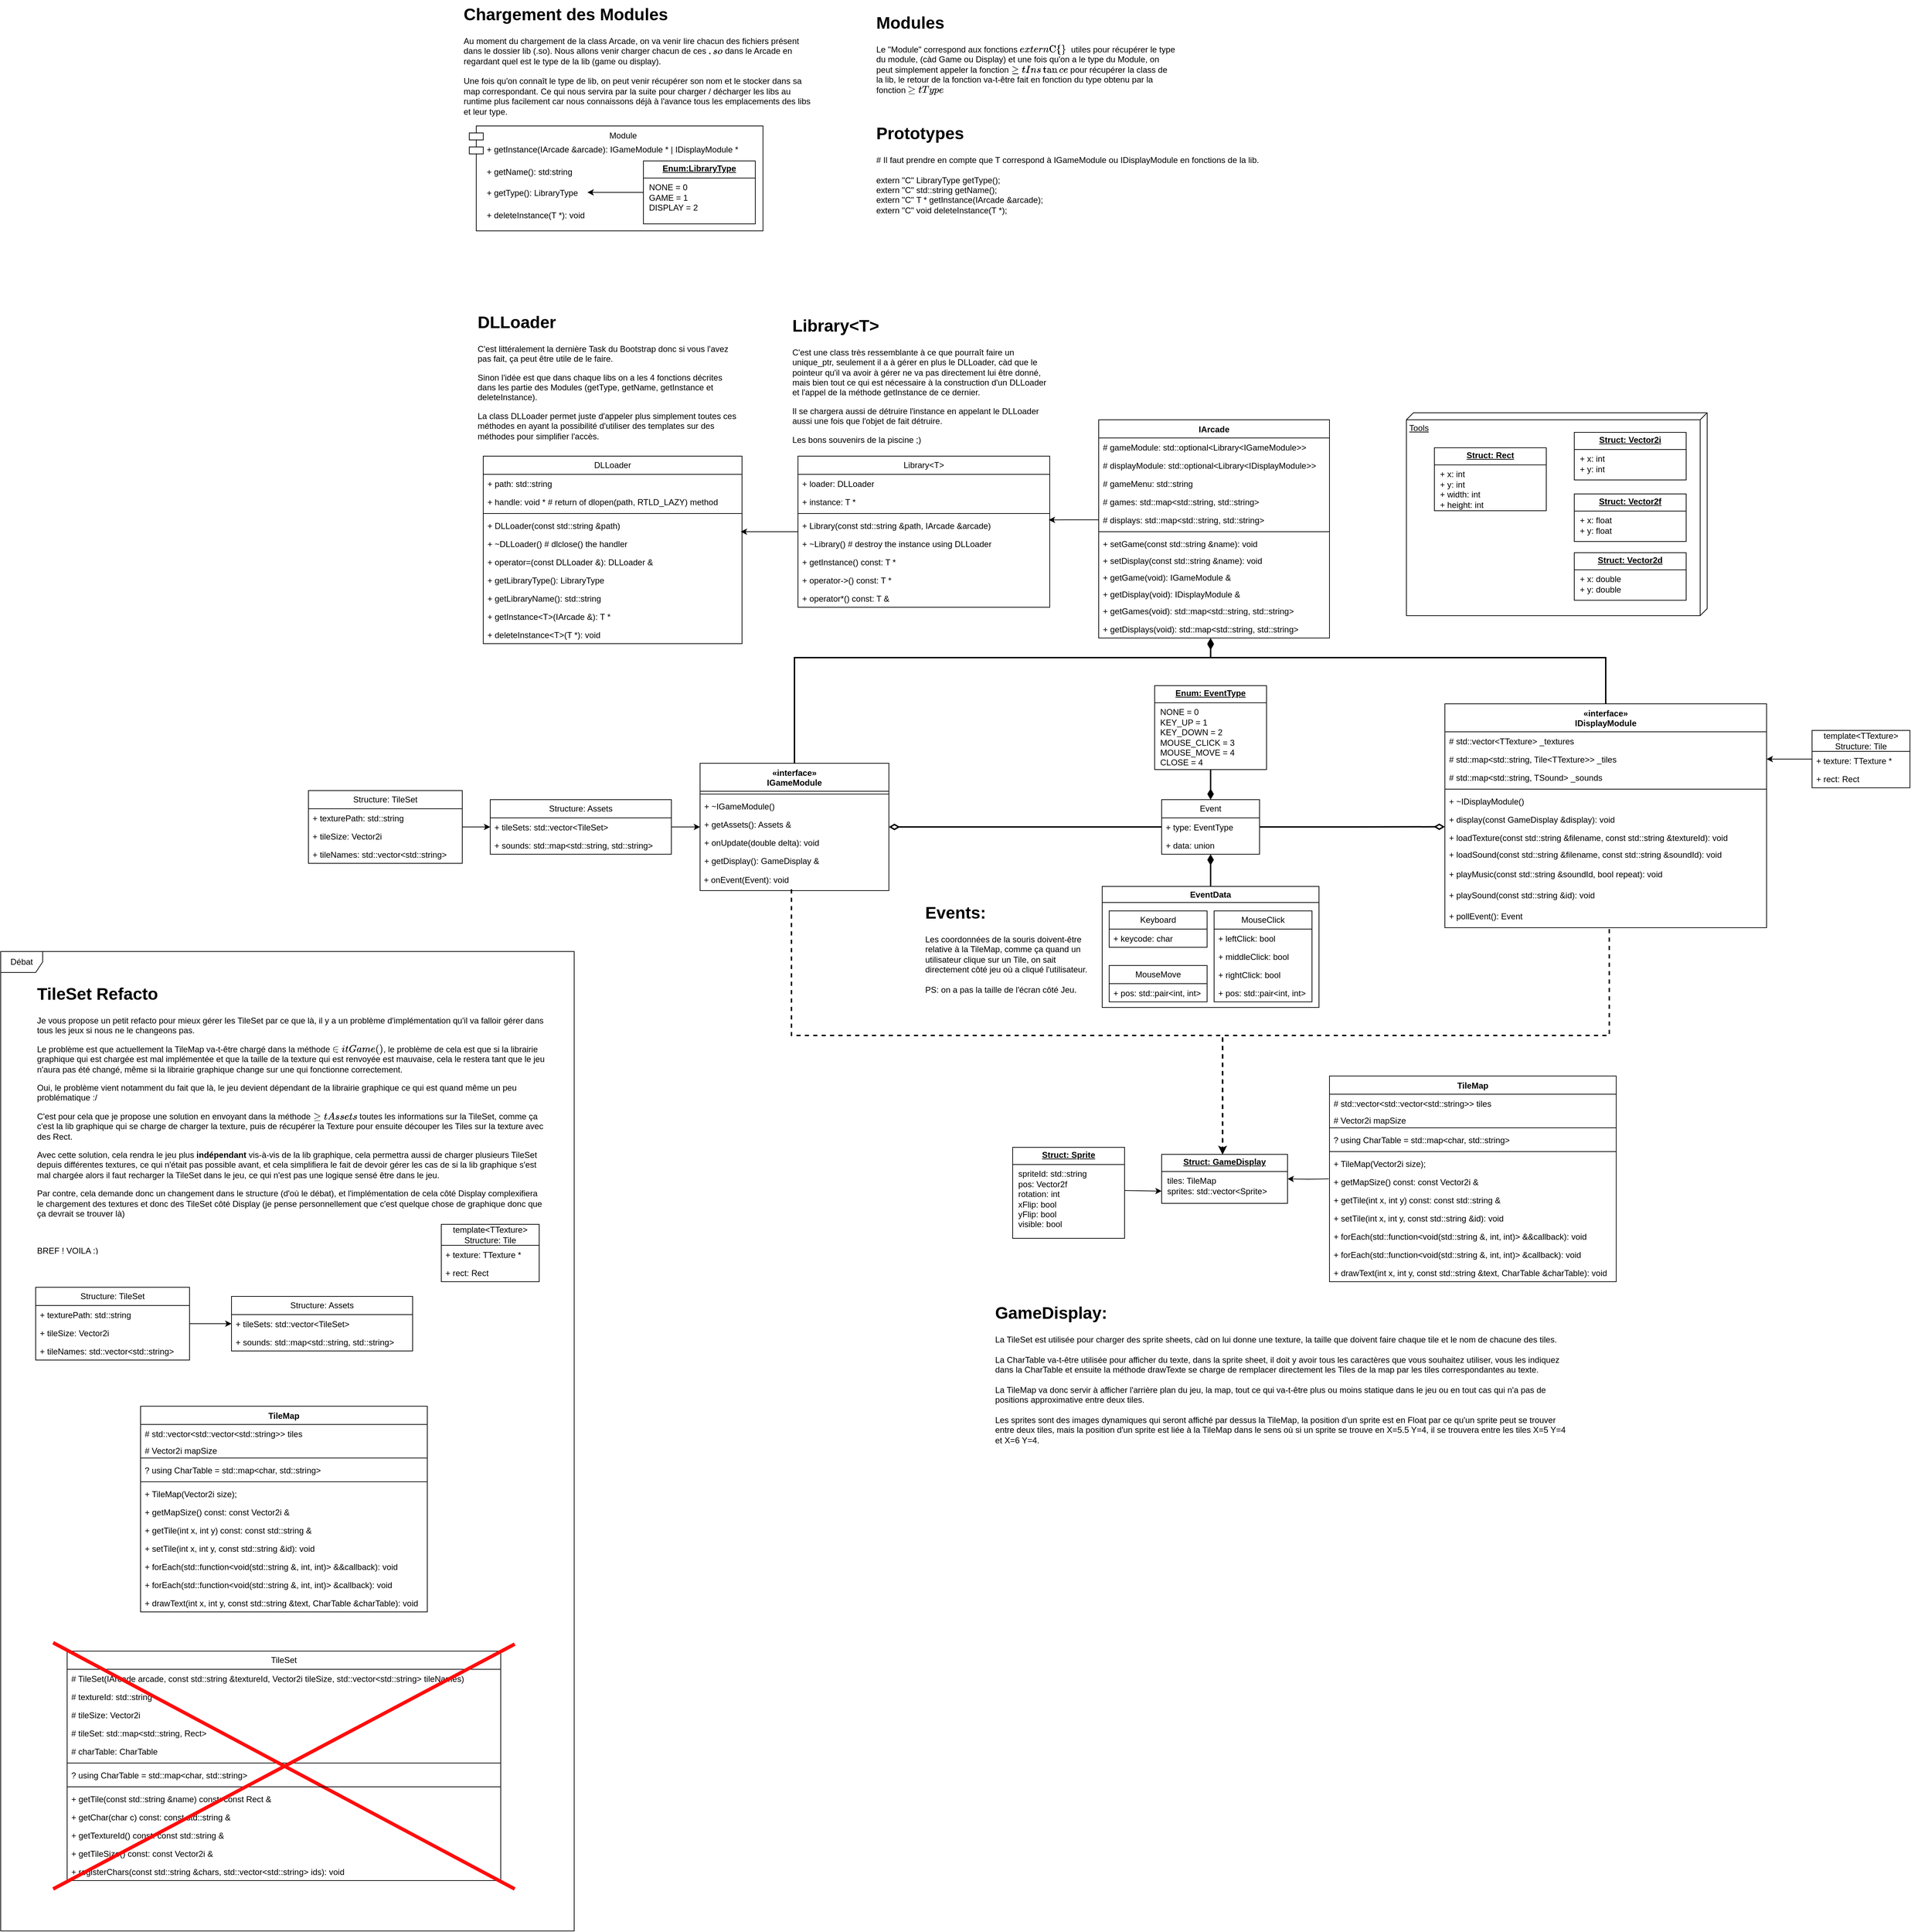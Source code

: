 <mxfile version="24.0.8" type="github">
  <diagram id="C5RBs43oDa-KdzZeNtuy" name="Page-1">
    <mxGraphModel dx="3218" dy="3415" grid="1" gridSize="10" guides="1" tooltips="1" connect="1" arrows="1" fold="1" page="1" pageScale="1" pageWidth="827" pageHeight="1169" math="0" shadow="0">
      <root>
        <mxCell id="WIyWlLk6GJQsqaUBKTNV-0" />
        <mxCell id="WIyWlLk6GJQsqaUBKTNV-1" parent="WIyWlLk6GJQsqaUBKTNV-0" />
        <mxCell id="aNfsqs1KKAg-LSt-RlZ3-6" value="Tools" style="verticalAlign=top;align=left;spacingTop=8;spacingLeft=2;spacingRight=12;shape=cube;size=10;direction=south;fontStyle=4;html=1;whiteSpace=wrap;" parent="WIyWlLk6GJQsqaUBKTNV-1" vertex="1">
          <mxGeometry x="1230" y="-710" width="430" height="290" as="geometry" />
        </mxCell>
        <mxCell id="KaFHptWk-zY7Z1poEmYC-23" style="edgeStyle=orthogonalEdgeStyle;rounded=0;orthogonalLoop=1;jettySize=auto;html=1;strokeWidth=2;endArrow=diamondThin;endFill=1;endSize=10;exitX=0.5;exitY=0.04;exitDx=0;exitDy=0;exitPerimeter=0;entryX=0.485;entryY=1.045;entryDx=0;entryDy=0;entryPerimeter=0;" parent="WIyWlLk6GJQsqaUBKTNV-1" source="KaFHptWk-zY7Z1poEmYC-2" target="IdPDv9dgJC-r_73cXI5t-18" edge="1">
          <mxGeometry relative="1" as="geometry">
            <Array as="points">
              <mxPoint x="355" y="-360" />
              <mxPoint x="951" y="-360" />
            </Array>
            <mxPoint x="950" y="-410" as="targetPoint" />
          </mxGeometry>
        </mxCell>
        <mxCell id="KaFHptWk-zY7Z1poEmYC-2" value="«interface»&lt;br style=&quot;border-color: var(--border-color); font-weight: 400;&quot;&gt;IGameModule" style="swimlane;fontStyle=1;align=center;verticalAlign=top;childLayout=stackLayout;horizontal=1;startSize=40;horizontalStack=0;resizeParent=1;resizeParentMax=0;resizeLast=0;collapsible=1;marginBottom=0;whiteSpace=wrap;html=1;" parent="WIyWlLk6GJQsqaUBKTNV-1" vertex="1">
          <mxGeometry x="220" y="-209" width="270" height="182" as="geometry" />
        </mxCell>
        <mxCell id="KaFHptWk-zY7Z1poEmYC-4" value="" style="line;strokeWidth=1;fillColor=none;align=left;verticalAlign=middle;spacingTop=-1;spacingLeft=3;spacingRight=3;rotatable=0;labelPosition=right;points=[];portConstraint=eastwest;strokeColor=inherit;" parent="KaFHptWk-zY7Z1poEmYC-2" vertex="1">
          <mxGeometry y="40" width="270" height="8" as="geometry" />
        </mxCell>
        <mxCell id="38xna_vCktXDgAspyVVN-0" value="+ ~IGameModule()" style="text;strokeColor=none;fillColor=none;align=left;verticalAlign=top;spacingLeft=4;spacingRight=4;overflow=hidden;rotatable=0;points=[[0,0.5],[1,0.5]];portConstraint=eastwest;whiteSpace=wrap;html=1;" parent="KaFHptWk-zY7Z1poEmYC-2" vertex="1">
          <mxGeometry y="48" width="270" height="26" as="geometry" />
        </mxCell>
        <mxCell id="6steR2QZ-ECjCt31r1JL-2" value="+ getAssets(): Assets &amp;amp;" style="text;strokeColor=none;fillColor=none;align=left;verticalAlign=top;spacingLeft=4;spacingRight=4;overflow=hidden;rotatable=0;points=[[0,0.5],[1,0.5]];portConstraint=eastwest;whiteSpace=wrap;html=1;" parent="KaFHptWk-zY7Z1poEmYC-2" vertex="1">
          <mxGeometry y="74" width="270" height="26" as="geometry" />
        </mxCell>
        <mxCell id="SAdS1VHzF3rAkhDOAL3j-0" value="&lt;div&gt;&lt;span style=&quot;background-color: initial;&quot;&gt;+ onUpdate(double delta): void&lt;/span&gt;&lt;br&gt;&lt;/div&gt;" style="text;strokeColor=none;fillColor=none;align=left;verticalAlign=top;spacingLeft=4;spacingRight=4;overflow=hidden;rotatable=0;points=[[0,0.5],[1,0.5]];portConstraint=eastwest;whiteSpace=wrap;html=1;" parent="KaFHptWk-zY7Z1poEmYC-2" vertex="1">
          <mxGeometry y="100" width="270" height="26" as="geometry" />
        </mxCell>
        <mxCell id="KaFHptWk-zY7Z1poEmYC-5" value="+ getDisplay(): GameDisplay &amp;amp;" style="text;strokeColor=none;fillColor=none;align=left;verticalAlign=top;spacingLeft=4;spacingRight=4;overflow=hidden;rotatable=0;points=[[0,0.5],[1,0.5]];portConstraint=eastwest;whiteSpace=wrap;html=1;" parent="KaFHptWk-zY7Z1poEmYC-2" vertex="1">
          <mxGeometry y="126" width="270" height="26" as="geometry" />
        </mxCell>
        <mxCell id="npStlnrnFKDRnEs1ksKJ-2" value="&amp;nbsp;+ onEvent(Event): void" style="text;html=1;align=left;verticalAlign=middle;whiteSpace=wrap;rounded=0;" parent="KaFHptWk-zY7Z1poEmYC-2" vertex="1">
          <mxGeometry y="152" width="270" height="30" as="geometry" />
        </mxCell>
        <mxCell id="KaFHptWk-zY7Z1poEmYC-24" style="edgeStyle=orthogonalEdgeStyle;rounded=0;orthogonalLoop=1;jettySize=auto;html=1;endArrow=diamondThin;endFill=1;endSize=10;strokeWidth=2;" parent="WIyWlLk6GJQsqaUBKTNV-1" source="KaFHptWk-zY7Z1poEmYC-6" target="KaFHptWk-zY7Z1poEmYC-18" edge="1">
          <mxGeometry relative="1" as="geometry">
            <Array as="points">
              <mxPoint x="1515" y="-360" />
              <mxPoint x="950" y="-360" />
            </Array>
          </mxGeometry>
        </mxCell>
        <mxCell id="KaFHptWk-zY7Z1poEmYC-6" value="«interface»&lt;br style=&quot;border-color: var(--border-color); font-weight: 400;&quot;&gt;IDisplayModule" style="swimlane;fontStyle=1;align=center;verticalAlign=top;childLayout=stackLayout;horizontal=1;startSize=40;horizontalStack=0;resizeParent=1;resizeParentMax=0;resizeLast=0;collapsible=1;marginBottom=0;whiteSpace=wrap;html=1;" parent="WIyWlLk6GJQsqaUBKTNV-1" vertex="1">
          <mxGeometry x="1285" y="-294" width="460" height="320" as="geometry" />
        </mxCell>
        <mxCell id="sR85MrozDsIPAA1m85it-4" value="# std::vector&amp;lt;TTexture&amp;gt; _textures" style="text;strokeColor=none;fillColor=none;align=left;verticalAlign=top;spacingLeft=4;spacingRight=4;overflow=hidden;rotatable=0;points=[[0,0.5],[1,0.5]];portConstraint=eastwest;whiteSpace=wrap;html=1;" parent="KaFHptWk-zY7Z1poEmYC-6" vertex="1">
          <mxGeometry y="40" width="460" height="26" as="geometry" />
        </mxCell>
        <mxCell id="cOdasdh9hbkGF6RT2Ai4-23" value="# std::map&amp;lt;std::string, Tile&amp;lt;TTexture&amp;gt;&amp;gt; _tiles" style="text;strokeColor=none;fillColor=none;align=left;verticalAlign=top;spacingLeft=4;spacingRight=4;overflow=hidden;rotatable=0;points=[[0,0.5],[1,0.5]];portConstraint=eastwest;whiteSpace=wrap;html=1;" vertex="1" parent="KaFHptWk-zY7Z1poEmYC-6">
          <mxGeometry y="66" width="460" height="26" as="geometry" />
        </mxCell>
        <mxCell id="SIB_p-6PVzf6rfN3V-g3-6" value="# std::map&amp;lt;std::string, TSound&amp;gt; _sounds" style="text;strokeColor=none;fillColor=none;align=left;verticalAlign=top;spacingLeft=4;spacingRight=4;overflow=hidden;rotatable=0;points=[[0,0.5],[1,0.5]];portConstraint=eastwest;whiteSpace=wrap;html=1;" parent="KaFHptWk-zY7Z1poEmYC-6" vertex="1">
          <mxGeometry y="92" width="460" height="26" as="geometry" />
        </mxCell>
        <mxCell id="KaFHptWk-zY7Z1poEmYC-7" value="" style="line;strokeWidth=1;fillColor=none;align=left;verticalAlign=middle;spacingTop=-1;spacingLeft=3;spacingRight=3;rotatable=0;labelPosition=right;points=[];portConstraint=eastwest;strokeColor=inherit;" parent="KaFHptWk-zY7Z1poEmYC-6" vertex="1">
          <mxGeometry y="118" width="460" height="8" as="geometry" />
        </mxCell>
        <mxCell id="38xna_vCktXDgAspyVVN-1" value="+ ~IDisplayModule()" style="text;strokeColor=none;fillColor=none;align=left;verticalAlign=top;spacingLeft=4;spacingRight=4;overflow=hidden;rotatable=0;points=[[0,0.5],[1,0.5]];portConstraint=eastwest;whiteSpace=wrap;html=1;" parent="KaFHptWk-zY7Z1poEmYC-6" vertex="1">
          <mxGeometry y="126" width="460" height="26" as="geometry" />
        </mxCell>
        <mxCell id="KaFHptWk-zY7Z1poEmYC-8" value="+ display(const GameDisplay &amp;amp;display): void" style="text;strokeColor=none;fillColor=none;align=left;verticalAlign=top;spacingLeft=4;spacingRight=4;overflow=hidden;rotatable=0;points=[[0,0.5],[1,0.5]];portConstraint=eastwest;whiteSpace=wrap;html=1;" parent="KaFHptWk-zY7Z1poEmYC-6" vertex="1">
          <mxGeometry y="152" width="460" height="26" as="geometry" />
        </mxCell>
        <mxCell id="SAdS1VHzF3rAkhDOAL3j-1" value="+ loadTexture(const std::string &amp;amp;filename, const std::string &amp;amp;textureId): void" style="text;strokeColor=none;fillColor=none;align=left;verticalAlign=top;spacingLeft=4;spacingRight=4;overflow=hidden;rotatable=0;points=[[0,0.5],[1,0.5]];portConstraint=eastwest;whiteSpace=wrap;html=1;" parent="KaFHptWk-zY7Z1poEmYC-6" vertex="1">
          <mxGeometry y="178" width="460" height="24" as="geometry" />
        </mxCell>
        <mxCell id="SIB_p-6PVzf6rfN3V-g3-1" value="+ loadSound(const std::string &amp;amp;filename, const std::string &amp;amp;soundId): void" style="text;strokeColor=none;fillColor=none;align=left;verticalAlign=top;spacingLeft=4;spacingRight=4;overflow=hidden;rotatable=0;points=[[0,0.5],[1,0.5]];portConstraint=eastwest;whiteSpace=wrap;html=1;" parent="KaFHptWk-zY7Z1poEmYC-6" vertex="1">
          <mxGeometry y="202" width="460" height="28" as="geometry" />
        </mxCell>
        <mxCell id="SIB_p-6PVzf6rfN3V-g3-2" value="+ playMusic(const std::string &amp;amp;soundId, bool repeat): void" style="text;strokeColor=none;fillColor=none;align=left;verticalAlign=top;spacingLeft=4;spacingRight=4;overflow=hidden;rotatable=0;points=[[0,0.5],[1,0.5]];portConstraint=eastwest;whiteSpace=wrap;html=1;" parent="KaFHptWk-zY7Z1poEmYC-6" vertex="1">
          <mxGeometry y="230" width="460" height="30" as="geometry" />
        </mxCell>
        <mxCell id="SIB_p-6PVzf6rfN3V-g3-3" value="+ playSound(const std::string &amp;amp;id): void" style="text;strokeColor=none;fillColor=none;align=left;verticalAlign=top;spacingLeft=4;spacingRight=4;overflow=hidden;rotatable=0;points=[[0,0.5],[1,0.5]];portConstraint=eastwest;whiteSpace=wrap;html=1;" parent="KaFHptWk-zY7Z1poEmYC-6" vertex="1">
          <mxGeometry y="260" width="460" height="30" as="geometry" />
        </mxCell>
        <mxCell id="SAdS1VHzF3rAkhDOAL3j-2" value="+ pollEvent&lt;span style=&quot;background-color: initial;&quot;&gt;():&amp;nbsp;&lt;/span&gt;&lt;span style=&quot;background-color: initial; border-color: var(--border-color); text-align: center;&quot;&gt;Event&lt;/span&gt;" style="text;strokeColor=none;fillColor=none;align=left;verticalAlign=top;spacingLeft=4;spacingRight=4;overflow=hidden;rotatable=0;points=[[0,0.5],[1,0.5]];portConstraint=eastwest;whiteSpace=wrap;html=1;" parent="KaFHptWk-zY7Z1poEmYC-6" vertex="1">
          <mxGeometry y="290" width="460" height="30" as="geometry" />
        </mxCell>
        <mxCell id="IdPDv9dgJC-r_73cXI5t-34" style="edgeStyle=orthogonalEdgeStyle;rounded=0;orthogonalLoop=1;jettySize=auto;html=1;entryX=1;entryY=0.5;entryDx=0;entryDy=0;" parent="WIyWlLk6GJQsqaUBKTNV-1" target="IdPDv9dgJC-r_73cXI5t-32" edge="1">
          <mxGeometry relative="1" as="geometry">
            <mxPoint x="1119" y="385" as="sourcePoint" />
          </mxGeometry>
        </mxCell>
        <mxCell id="KaFHptWk-zY7Z1poEmYC-18" value="IArcade" style="swimlane;fontStyle=1;align=center;verticalAlign=top;childLayout=stackLayout;horizontal=1;startSize=26;horizontalStack=0;resizeParent=1;resizeParentMax=0;resizeLast=0;collapsible=1;marginBottom=0;whiteSpace=wrap;html=1;" parent="WIyWlLk6GJQsqaUBKTNV-1" vertex="1">
          <mxGeometry x="790" y="-700" width="330" height="312" as="geometry">
            <mxRectangle x="810" y="-650" width="80" height="30" as="alternateBounds" />
          </mxGeometry>
        </mxCell>
        <mxCell id="KaFHptWk-zY7Z1poEmYC-19" value="# gameModule: std::optional&amp;lt;Library&amp;lt;IGameModule&amp;gt;&amp;gt;" style="text;strokeColor=none;fillColor=none;align=left;verticalAlign=top;spacingLeft=4;spacingRight=4;overflow=hidden;rotatable=0;points=[[0,0.5],[1,0.5]];portConstraint=eastwest;whiteSpace=wrap;html=1;" parent="KaFHptWk-zY7Z1poEmYC-18" vertex="1">
          <mxGeometry y="26" width="330" height="26" as="geometry" />
        </mxCell>
        <mxCell id="KaFHptWk-zY7Z1poEmYC-22" value="# displayModule: std::optional&amp;lt;Library&amp;lt;IDisplayModule&amp;gt;&amp;gt;" style="text;strokeColor=none;fillColor=none;align=left;verticalAlign=top;spacingLeft=4;spacingRight=4;overflow=hidden;rotatable=0;points=[[0,0.5],[1,0.5]];portConstraint=eastwest;whiteSpace=wrap;html=1;" parent="KaFHptWk-zY7Z1poEmYC-18" vertex="1">
          <mxGeometry y="52" width="330" height="26" as="geometry" />
        </mxCell>
        <mxCell id="xLZKU2_GyRi5tWtyGkqR-31" value="# gameMenu: std::string" style="text;strokeColor=none;fillColor=none;align=left;verticalAlign=top;spacingLeft=4;spacingRight=4;overflow=hidden;rotatable=0;points=[[0,0.5],[1,0.5]];portConstraint=eastwest;whiteSpace=wrap;html=1;" parent="KaFHptWk-zY7Z1poEmYC-18" vertex="1">
          <mxGeometry y="78" width="330" height="26" as="geometry" />
        </mxCell>
        <mxCell id="xLZKU2_GyRi5tWtyGkqR-32" value="# games: std::map&amp;lt;std::string, std::string&amp;gt;" style="text;strokeColor=none;fillColor=none;align=left;verticalAlign=top;spacingLeft=4;spacingRight=4;overflow=hidden;rotatable=0;points=[[0,0.5],[1,0.5]];portConstraint=eastwest;whiteSpace=wrap;html=1;" parent="KaFHptWk-zY7Z1poEmYC-18" vertex="1">
          <mxGeometry y="104" width="330" height="26" as="geometry" />
        </mxCell>
        <mxCell id="xLZKU2_GyRi5tWtyGkqR-33" value="# displays: std::map&amp;lt;std::string, std::string&amp;gt;" style="text;strokeColor=none;fillColor=none;align=left;verticalAlign=top;spacingLeft=4;spacingRight=4;overflow=hidden;rotatable=0;points=[[0,0.5],[1,0.5]];portConstraint=eastwest;whiteSpace=wrap;html=1;" parent="KaFHptWk-zY7Z1poEmYC-18" vertex="1">
          <mxGeometry y="130" width="330" height="26" as="geometry" />
        </mxCell>
        <mxCell id="KaFHptWk-zY7Z1poEmYC-20" value="" style="line;strokeWidth=1;fillColor=none;align=left;verticalAlign=middle;spacingTop=-1;spacingLeft=3;spacingRight=3;rotatable=0;labelPosition=right;points=[];portConstraint=eastwest;strokeColor=inherit;" parent="KaFHptWk-zY7Z1poEmYC-18" vertex="1">
          <mxGeometry y="156" width="330" height="8" as="geometry" />
        </mxCell>
        <mxCell id="EcLRXReeeCruo8sAPclI-0" value="+ setGame(const std::string &amp;amp;name): void" style="text;strokeColor=none;fillColor=none;align=left;verticalAlign=top;spacingLeft=4;spacingRight=4;overflow=hidden;rotatable=0;points=[[0,0.5],[1,0.5]];portConstraint=eastwest;whiteSpace=wrap;html=1;" parent="KaFHptWk-zY7Z1poEmYC-18" vertex="1">
          <mxGeometry y="164" width="330" height="24" as="geometry" />
        </mxCell>
        <mxCell id="KaFHptWk-zY7Z1poEmYC-21" value="+ setDisplay(const std::string &amp;amp;name): void" style="text;strokeColor=none;fillColor=none;align=left;verticalAlign=top;spacingLeft=4;spacingRight=4;overflow=hidden;rotatable=0;points=[[0,0.5],[1,0.5]];portConstraint=eastwest;whiteSpace=wrap;html=1;" parent="KaFHptWk-zY7Z1poEmYC-18" vertex="1">
          <mxGeometry y="188" width="330" height="24" as="geometry" />
        </mxCell>
        <mxCell id="KaFHptWk-zY7Z1poEmYC-26" value="+ getGame(void): IGameModule &amp;amp;" style="text;strokeColor=none;fillColor=none;align=left;verticalAlign=top;spacingLeft=4;spacingRight=4;overflow=hidden;rotatable=0;points=[[0,0.5],[1,0.5]];portConstraint=eastwest;whiteSpace=wrap;html=1;" parent="KaFHptWk-zY7Z1poEmYC-18" vertex="1">
          <mxGeometry y="212" width="330" height="24" as="geometry" />
        </mxCell>
        <mxCell id="KaFHptWk-zY7Z1poEmYC-27" value="+ getDisplay(void): IDisplayModule &amp;amp;" style="text;strokeColor=none;fillColor=none;align=left;verticalAlign=top;spacingLeft=4;spacingRight=4;overflow=hidden;rotatable=0;points=[[0,0.5],[1,0.5]];portConstraint=eastwest;whiteSpace=wrap;html=1;" parent="KaFHptWk-zY7Z1poEmYC-18" vertex="1">
          <mxGeometry y="236" width="330" height="24" as="geometry" />
        </mxCell>
        <mxCell id="IdPDv9dgJC-r_73cXI5t-17" value="+ getGames(void): std::map&amp;lt;std::string, std::string&amp;gt;" style="text;strokeColor=none;fillColor=none;align=left;verticalAlign=top;spacingLeft=4;spacingRight=4;overflow=hidden;rotatable=0;points=[[0,0.5],[1,0.5]];portConstraint=eastwest;whiteSpace=wrap;html=1;" parent="KaFHptWk-zY7Z1poEmYC-18" vertex="1">
          <mxGeometry y="260" width="330" height="26" as="geometry" />
        </mxCell>
        <mxCell id="IdPDv9dgJC-r_73cXI5t-18" value="+ getDisplays(void): std::map&amp;lt;std::string, std::string&amp;gt;" style="text;strokeColor=none;fillColor=none;align=left;verticalAlign=top;spacingLeft=4;spacingRight=4;overflow=hidden;rotatable=0;points=[[0,0.5],[1,0.5]];portConstraint=eastwest;whiteSpace=wrap;html=1;" parent="KaFHptWk-zY7Z1poEmYC-18" vertex="1">
          <mxGeometry y="286" width="330" height="26" as="geometry" />
        </mxCell>
        <mxCell id="SIB_p-6PVzf6rfN3V-g3-20" style="edgeStyle=orthogonalEdgeStyle;rounded=0;orthogonalLoop=1;jettySize=auto;html=1;endArrow=diamondThin;endFill=0;endSize=10;strokeWidth=2;" parent="WIyWlLk6GJQsqaUBKTNV-1" source="0RhT2zRUCGfHNPgkeaA6-0" target="KaFHptWk-zY7Z1poEmYC-2" edge="1">
          <mxGeometry relative="1" as="geometry" />
        </mxCell>
        <mxCell id="0RhT2zRUCGfHNPgkeaA6-0" value="Event" style="swimlane;fontStyle=0;childLayout=stackLayout;horizontal=1;startSize=26;fillColor=none;horizontalStack=0;resizeParent=1;resizeParentMax=0;resizeLast=0;collapsible=1;marginBottom=0;whiteSpace=wrap;html=1;" parent="WIyWlLk6GJQsqaUBKTNV-1" vertex="1">
          <mxGeometry x="880" y="-157" width="140" height="78" as="geometry" />
        </mxCell>
        <mxCell id="0RhT2zRUCGfHNPgkeaA6-1" value="+ type: EventType" style="text;strokeColor=none;fillColor=none;align=left;verticalAlign=top;spacingLeft=4;spacingRight=4;overflow=hidden;rotatable=0;points=[[0,0.5],[1,0.5]];portConstraint=eastwest;whiteSpace=wrap;html=1;" parent="0RhT2zRUCGfHNPgkeaA6-0" vertex="1">
          <mxGeometry y="26" width="140" height="26" as="geometry" />
        </mxCell>
        <mxCell id="0RhT2zRUCGfHNPgkeaA6-2" value="+ data: union" style="text;strokeColor=none;fillColor=none;align=left;verticalAlign=top;spacingLeft=4;spacingRight=4;overflow=hidden;rotatable=0;points=[[0,0.5],[1,0.5]];portConstraint=eastwest;whiteSpace=wrap;html=1;" parent="0RhT2zRUCGfHNPgkeaA6-0" vertex="1">
          <mxGeometry y="52" width="140" height="26" as="geometry" />
        </mxCell>
        <mxCell id="SIB_p-6PVzf6rfN3V-g3-14" style="edgeStyle=orthogonalEdgeStyle;rounded=0;orthogonalLoop=1;jettySize=auto;html=1;strokeWidth=2;endArrow=diamondThin;endFill=1;endSize=10;" parent="WIyWlLk6GJQsqaUBKTNV-1" source="0RhT2zRUCGfHNPgkeaA6-5" target="0RhT2zRUCGfHNPgkeaA6-0" edge="1">
          <mxGeometry relative="1" as="geometry" />
        </mxCell>
        <mxCell id="0RhT2zRUCGfHNPgkeaA6-5" value="EventData" style="swimlane;whiteSpace=wrap;html=1;" parent="WIyWlLk6GJQsqaUBKTNV-1" vertex="1">
          <mxGeometry x="795" y="-33" width="310" height="173" as="geometry" />
        </mxCell>
        <mxCell id="0RhT2zRUCGfHNPgkeaA6-10" value="MouseClick" style="swimlane;fontStyle=0;childLayout=stackLayout;horizontal=1;startSize=26;fillColor=none;horizontalStack=0;resizeParent=1;resizeParentMax=0;resizeLast=0;collapsible=1;marginBottom=0;whiteSpace=wrap;html=1;" parent="0RhT2zRUCGfHNPgkeaA6-5" vertex="1">
          <mxGeometry x="160" y="35" width="140" height="130" as="geometry" />
        </mxCell>
        <mxCell id="0RhT2zRUCGfHNPgkeaA6-11" value="+ leftClick: bool" style="text;strokeColor=none;fillColor=none;align=left;verticalAlign=top;spacingLeft=4;spacingRight=4;overflow=hidden;rotatable=0;points=[[0,0.5],[1,0.5]];portConstraint=eastwest;whiteSpace=wrap;html=1;" parent="0RhT2zRUCGfHNPgkeaA6-10" vertex="1">
          <mxGeometry y="26" width="140" height="26" as="geometry" />
        </mxCell>
        <mxCell id="0RhT2zRUCGfHNPgkeaA6-12" value="+ middleClick: bool" style="text;strokeColor=none;fillColor=none;align=left;verticalAlign=top;spacingLeft=4;spacingRight=4;overflow=hidden;rotatable=0;points=[[0,0.5],[1,0.5]];portConstraint=eastwest;whiteSpace=wrap;html=1;" parent="0RhT2zRUCGfHNPgkeaA6-10" vertex="1">
          <mxGeometry y="52" width="140" height="26" as="geometry" />
        </mxCell>
        <mxCell id="0RhT2zRUCGfHNPgkeaA6-13" value="+ rightClick: bool" style="text;strokeColor=none;fillColor=none;align=left;verticalAlign=top;spacingLeft=4;spacingRight=4;overflow=hidden;rotatable=0;points=[[0,0.5],[1,0.5]];portConstraint=eastwest;whiteSpace=wrap;html=1;" parent="0RhT2zRUCGfHNPgkeaA6-10" vertex="1">
          <mxGeometry y="78" width="140" height="26" as="geometry" />
        </mxCell>
        <mxCell id="0RhT2zRUCGfHNPgkeaA6-14" value="+ pos: std::pair&amp;lt;int, int&amp;gt;" style="text;strokeColor=none;fillColor=none;align=left;verticalAlign=top;spacingLeft=4;spacingRight=4;overflow=hidden;rotatable=0;points=[[0,0.5],[1,0.5]];portConstraint=eastwest;whiteSpace=wrap;html=1;" parent="0RhT2zRUCGfHNPgkeaA6-10" vertex="1">
          <mxGeometry y="104" width="140" height="26" as="geometry" />
        </mxCell>
        <mxCell id="0RhT2zRUCGfHNPgkeaA6-6" value="Keyboard" style="swimlane;fontStyle=0;childLayout=stackLayout;horizontal=1;startSize=26;fillColor=none;horizontalStack=0;resizeParent=1;resizeParentMax=0;resizeLast=0;collapsible=1;marginBottom=0;whiteSpace=wrap;html=1;" parent="0RhT2zRUCGfHNPgkeaA6-5" vertex="1">
          <mxGeometry x="10" y="35" width="140" height="52" as="geometry" />
        </mxCell>
        <mxCell id="0RhT2zRUCGfHNPgkeaA6-7" value="+ keycode: char" style="text;strokeColor=none;fillColor=none;align=left;verticalAlign=top;spacingLeft=4;spacingRight=4;overflow=hidden;rotatable=0;points=[[0,0.5],[1,0.5]];portConstraint=eastwest;whiteSpace=wrap;html=1;" parent="0RhT2zRUCGfHNPgkeaA6-6" vertex="1">
          <mxGeometry y="26" width="140" height="26" as="geometry" />
        </mxCell>
        <mxCell id="WVZONL04CU4_u1YpisCy-0" value="MouseMove" style="swimlane;fontStyle=0;childLayout=stackLayout;horizontal=1;startSize=26;fillColor=none;horizontalStack=0;resizeParent=1;resizeParentMax=0;resizeLast=0;collapsible=1;marginBottom=0;whiteSpace=wrap;html=1;" parent="0RhT2zRUCGfHNPgkeaA6-5" vertex="1">
          <mxGeometry x="10" y="113" width="140" height="52" as="geometry" />
        </mxCell>
        <mxCell id="WVZONL04CU4_u1YpisCy-1" value="+ pos: std::pair&amp;lt;int, int&amp;gt;" style="text;strokeColor=none;fillColor=none;align=left;verticalAlign=top;spacingLeft=4;spacingRight=4;overflow=hidden;rotatable=0;points=[[0,0.5],[1,0.5]];portConstraint=eastwest;whiteSpace=wrap;html=1;" parent="WVZONL04CU4_u1YpisCy-0" vertex="1">
          <mxGeometry y="26" width="140" height="26" as="geometry" />
        </mxCell>
        <mxCell id="SIB_p-6PVzf6rfN3V-g3-13" style="edgeStyle=orthogonalEdgeStyle;rounded=0;orthogonalLoop=1;jettySize=auto;html=1;strokeWidth=2;endArrow=diamondThin;endFill=1;endSize=10;" parent="WIyWlLk6GJQsqaUBKTNV-1" source="0RhT2zRUCGfHNPgkeaA6-17" target="0RhT2zRUCGfHNPgkeaA6-0" edge="1">
          <mxGeometry relative="1" as="geometry" />
        </mxCell>
        <mxCell id="0RhT2zRUCGfHNPgkeaA6-17" value="&lt;p style=&quot;margin:0px;margin-top:4px;text-align:center;text-decoration:underline;&quot;&gt;&lt;b&gt;Enum: EventType&lt;/b&gt;&lt;/p&gt;&lt;hr size=&quot;1&quot; style=&quot;border-style:solid;&quot;&gt;&lt;p style=&quot;margin:0px;margin-left:8px;&quot;&gt;NONE = 0&lt;/p&gt;&lt;p style=&quot;margin:0px;margin-left:8px;&quot;&gt;KEY_UP = 1&lt;/p&gt;&lt;p style=&quot;margin:0px;margin-left:8px;&quot;&gt;KEY_DOWN = 2&lt;br&gt;MOUSE_CLICK = 3&lt;/p&gt;&lt;p style=&quot;margin:0px;margin-left:8px;&quot;&gt;MOUSE_MOVE = 4&lt;/p&gt;&lt;p style=&quot;margin:0px;margin-left:8px;&quot;&gt;CLOSE = 4&lt;/p&gt;" style="verticalAlign=top;align=left;overflow=fill;html=1;whiteSpace=wrap;" parent="WIyWlLk6GJQsqaUBKTNV-1" vertex="1">
          <mxGeometry x="870" y="-320" width="160" height="120" as="geometry" />
        </mxCell>
        <mxCell id="0RhT2zRUCGfHNPgkeaA6-19" style="edgeStyle=orthogonalEdgeStyle;rounded=0;orthogonalLoop=1;jettySize=auto;html=1;dashed=1;strokeWidth=2;entryX=0.485;entryY=0;entryDx=0;entryDy=0;entryPerimeter=0;exitX=0.511;exitY=1.067;exitDx=0;exitDy=0;exitPerimeter=0;" parent="WIyWlLk6GJQsqaUBKTNV-1" source="SAdS1VHzF3rAkhDOAL3j-2" target="IdPDv9dgJC-r_73cXI5t-32" edge="1">
          <mxGeometry relative="1" as="geometry">
            <Array as="points">
              <mxPoint x="1520" y="180" />
              <mxPoint x="967" y="180" />
            </Array>
            <mxPoint x="1520" y="110" as="sourcePoint" />
            <mxPoint x="967.003" y="290" as="targetPoint" />
          </mxGeometry>
        </mxCell>
        <mxCell id="SIB_p-6PVzf6rfN3V-g3-19" style="edgeStyle=orthogonalEdgeStyle;rounded=0;orthogonalLoop=1;jettySize=auto;html=1;endArrow=diamondThin;endFill=0;endSize=10;strokeWidth=2;exitX=1;exitY=0.5;exitDx=0;exitDy=0;" parent="WIyWlLk6GJQsqaUBKTNV-1" source="0RhT2zRUCGfHNPgkeaA6-1" edge="1">
          <mxGeometry relative="1" as="geometry">
            <mxPoint x="1025" y="-118.25" as="sourcePoint" />
            <mxPoint x="1285" y="-118.25" as="targetPoint" />
          </mxGeometry>
        </mxCell>
        <mxCell id="SIB_p-6PVzf6rfN3V-g3-7" style="edgeStyle=orthogonalEdgeStyle;rounded=0;orthogonalLoop=1;jettySize=auto;html=1;strokeWidth=2;dashed=1;exitX=0.484;exitY=0.936;exitDx=0;exitDy=0;exitPerimeter=0;" parent="WIyWlLk6GJQsqaUBKTNV-1" source="npStlnrnFKDRnEs1ksKJ-2" target="IdPDv9dgJC-r_73cXI5t-32" edge="1">
          <mxGeometry relative="1" as="geometry">
            <mxPoint x="349.6" y="3.75" as="sourcePoint" />
            <mxPoint x="967" y="290" as="targetPoint" />
            <Array as="points">
              <mxPoint x="351" y="180" />
              <mxPoint x="967" y="180" />
            </Array>
          </mxGeometry>
        </mxCell>
        <mxCell id="IdPDv9dgJC-r_73cXI5t-8" value="&lt;h1 style=&quot;margin-top: 0px;&quot;&gt;GameDisplay:&lt;/h1&gt;&lt;div&gt;La TileSet est utilisée pour charger des sprite sheets, càd on lui donne une texture, la taille que doivent faire chaque tile et le nom de chacune des tiles.&lt;/div&gt;&lt;div&gt;&lt;br&gt;&lt;/div&gt;&lt;div&gt;La CharTable va-t-être utilisée pour afficher du texte, dans la sprite sheet, il doit y avoir tous les caractères que vous souhaitez utiliser, vous les indiquez dans la CharTable et ensuite la méthode drawTexte se charge de remplacer directement les Tiles de la map par les tiles correspondantes au texte.&lt;/div&gt;&lt;div&gt;&lt;br&gt;&lt;/div&gt;&lt;div&gt;La TileMap va donc servir à afficher l&#39;arrière plan du jeu, la map, tout ce qui va-t-être plus ou moins statique dans le jeu ou en tout cas qui n&#39;a pas de positions approximative entre deux tiles.&lt;/div&gt;&lt;div&gt;&lt;br&gt;&lt;/div&gt;&lt;div&gt;Les sprites sont des images dynamiques qui seront affiché par dessus la TileMap, la position d&#39;un sprite est en Float par ce qu&#39;un sprite peut se trouver entre deux tiles, mais la position d&#39;un sprite est liée à la TileMap dans le sens où si un sprite se trouve en X=5.5 Y=4, il se trouvera entre les tiles X=5 Y=4 et X=6 Y=4.&lt;/div&gt;" style="text;html=1;whiteSpace=wrap;overflow=hidden;rounded=0;" parent="WIyWlLk6GJQsqaUBKTNV-1" vertex="1">
          <mxGeometry x="640" y="556" width="830" height="230" as="geometry" />
        </mxCell>
        <mxCell id="IdPDv9dgJC-r_73cXI5t-33" style="rounded=0;orthogonalLoop=1;jettySize=auto;html=1;entryX=0;entryY=0.75;entryDx=0;entryDy=0;exitX=0.996;exitY=0.474;exitDx=0;exitDy=0;exitPerimeter=0;" parent="WIyWlLk6GJQsqaUBKTNV-1" source="IdPDv9dgJC-r_73cXI5t-16" target="IdPDv9dgJC-r_73cXI5t-32" edge="1">
          <mxGeometry relative="1" as="geometry" />
        </mxCell>
        <mxCell id="IdPDv9dgJC-r_73cXI5t-16" value="&lt;p style=&quot;margin:0px;margin-top:4px;text-align:center;text-decoration:underline;&quot;&gt;&lt;b&gt;Struct: Sprite&lt;/b&gt;&lt;/p&gt;&lt;hr size=&quot;1&quot; style=&quot;border-style:solid;&quot;&gt;&lt;p style=&quot;margin:0px;margin-left:8px;&quot;&gt;spriteId: std::string&lt;/p&gt;&lt;p style=&quot;margin:0px;margin-left:8px;&quot;&gt;pos: Vector2f&lt;/p&gt;&lt;p style=&quot;margin:0px;margin-left:8px;&quot;&gt;rotation: int&lt;/p&gt;&lt;p style=&quot;margin:0px;margin-left:8px;&quot;&gt;xFlip: bool&lt;/p&gt;&lt;p style=&quot;margin:0px;margin-left:8px;&quot;&gt;yFlip: bool&lt;/p&gt;&lt;p style=&quot;margin:0px;margin-left:8px;&quot;&gt;visible: bool&lt;/p&gt;" style="verticalAlign=top;align=left;overflow=fill;html=1;whiteSpace=wrap;" parent="WIyWlLk6GJQsqaUBKTNV-1" vertex="1">
          <mxGeometry x="667" y="340" width="160" height="130" as="geometry" />
        </mxCell>
        <mxCell id="IdPDv9dgJC-r_73cXI5t-21" value="&lt;h1 style=&quot;margin-top: 0px;&quot;&gt;Events:&lt;/h1&gt;&lt;div&gt;Les coordonnées de la souris doivent-être relative à la TileMap, comme ça quand un utilisateur clique sur un Tile, on sait directement côté jeu où a cliqué l&#39;utilisateur.&lt;/div&gt;&lt;div&gt;&lt;br&gt;&lt;/div&gt;&lt;div&gt;PS: on a pas la taille de l&#39;écran côté Jeu.&lt;/div&gt;" style="text;html=1;whiteSpace=wrap;overflow=hidden;rounded=0;" parent="WIyWlLk6GJQsqaUBKTNV-1" vertex="1">
          <mxGeometry x="540" y="-16" width="250" height="153" as="geometry" />
        </mxCell>
        <mxCell id="IdPDv9dgJC-r_73cXI5t-23" value="Module" style="shape=module;align=left;spacingLeft=20;align=center;verticalAlign=top;whiteSpace=wrap;html=1;" parent="WIyWlLk6GJQsqaUBKTNV-1" vertex="1">
          <mxGeometry x="-110" y="-1120" width="420" height="150" as="geometry" />
        </mxCell>
        <mxCell id="IdPDv9dgJC-r_73cXI5t-24" value="+ getType(): LibraryType" style="text;strokeColor=none;fillColor=none;align=left;verticalAlign=top;spacingLeft=4;spacingRight=4;overflow=hidden;rotatable=0;points=[[0,0.5],[1,0.5]];portConstraint=eastwest;whiteSpace=wrap;html=1;" parent="WIyWlLk6GJQsqaUBKTNV-1" vertex="1">
          <mxGeometry x="-91" y="-1038" width="150" height="26" as="geometry" />
        </mxCell>
        <mxCell id="IdPDv9dgJC-r_73cXI5t-26" style="edgeStyle=orthogonalEdgeStyle;rounded=0;orthogonalLoop=1;jettySize=auto;html=1;" parent="WIyWlLk6GJQsqaUBKTNV-1" source="IdPDv9dgJC-r_73cXI5t-25" target="IdPDv9dgJC-r_73cXI5t-24" edge="1">
          <mxGeometry relative="1" as="geometry" />
        </mxCell>
        <mxCell id="IdPDv9dgJC-r_73cXI5t-25" value="&lt;p style=&quot;margin:0px;margin-top:4px;text-align:center;text-decoration:underline;&quot;&gt;&lt;b&gt;Enum:LibraryType&lt;/b&gt;&lt;/p&gt;&lt;hr size=&quot;1&quot; style=&quot;border-style:solid;&quot;&gt;&lt;p style=&quot;margin:0px;margin-left:8px;&quot;&gt;NONE = 0&lt;br&gt;GAME = 1&lt;br&gt;DISPLAY = 2&lt;/p&gt;" style="verticalAlign=top;align=left;overflow=fill;html=1;whiteSpace=wrap;" parent="WIyWlLk6GJQsqaUBKTNV-1" vertex="1">
          <mxGeometry x="139" y="-1070" width="160" height="90" as="geometry" />
        </mxCell>
        <mxCell id="IdPDv9dgJC-r_73cXI5t-27" value="+ getInstance(IArcade &amp;amp;arcade): IGameModule * | IDisplayModule *" style="text;strokeColor=none;fillColor=none;align=left;verticalAlign=top;spacingLeft=4;spacingRight=4;overflow=hidden;rotatable=0;points=[[0,0.5],[1,0.5]];portConstraint=eastwest;whiteSpace=wrap;html=1;" parent="WIyWlLk6GJQsqaUBKTNV-1" vertex="1">
          <mxGeometry x="-91" y="-1100" width="390" height="26" as="geometry" />
        </mxCell>
        <mxCell id="IdPDv9dgJC-r_73cXI5t-32" value="&lt;p style=&quot;margin:0px;margin-top:4px;text-align:center;text-decoration:underline;&quot;&gt;&lt;b&gt;Struct: GameDisplay&lt;/b&gt;&lt;/p&gt;&lt;hr size=&quot;1&quot; style=&quot;border-style:solid;&quot;&gt;&lt;p style=&quot;margin:0px;margin-left:8px;&quot;&gt;tiles: TileMap&lt;br&gt;sprites: std::vector&amp;lt;Sprite&amp;gt;&lt;/p&gt;" style="verticalAlign=top;align=left;overflow=fill;html=1;whiteSpace=wrap;" parent="WIyWlLk6GJQsqaUBKTNV-1" vertex="1">
          <mxGeometry x="880" y="350" width="180" height="70" as="geometry" />
        </mxCell>
        <mxCell id="IdPDv9dgJC-r_73cXI5t-35" value="&lt;h1 style=&quot;margin-top: 0px;&quot;&gt;Modules&lt;/h1&gt;&lt;p&gt;Le &quot;Module&quot; correspond aux fonctions `extern &quot;C&quot; {}`&amp;nbsp; utiles pour récupérer le type du module, (càd Game ou Display) et une fois qu&#39;on a le type du Module, on peut simplement appeler la fonction `getInstance` pour récupérer la class de la lib, le retour de la fonction va-t-être fait en fonction du type obtenu par la fonction `getType`&lt;/p&gt;" style="text;html=1;whiteSpace=wrap;overflow=hidden;rounded=0;" parent="WIyWlLk6GJQsqaUBKTNV-1" vertex="1">
          <mxGeometry x="470" y="-1288" width="430" height="128" as="geometry" />
        </mxCell>
        <mxCell id="IdPDv9dgJC-r_73cXI5t-36" value="&lt;h1 style=&quot;margin-top: 0px;&quot;&gt;Prototypes&lt;/h1&gt;&lt;div&gt;# Il faut prendre en compte que T correspond à IGameModule ou IDisplayModule en fonctions de la lib.&lt;/div&gt;&lt;div&gt;&lt;br&gt;&lt;/div&gt;&lt;div&gt;extern &quot;C&quot; LibraryType getType();&lt;br&gt;&lt;/div&gt;&lt;div&gt;extern &quot;C&quot; std::string getName();&lt;/div&gt;&lt;div&gt;extern &quot;C&quot;&amp;nbsp;&lt;span style=&quot;background-color: initial;&quot;&gt;T * getInstance(IArcade &amp;amp;arcade);&lt;/span&gt;&lt;/div&gt;&lt;div&gt;extern &quot;C&quot; void deleteInstance(T *);&lt;/div&gt;" style="text;html=1;whiteSpace=wrap;overflow=hidden;rounded=0;" parent="WIyWlLk6GJQsqaUBKTNV-1" vertex="1">
          <mxGeometry x="470" y="-1130" width="560" height="150" as="geometry" />
        </mxCell>
        <mxCell id="aNfsqs1KKAg-LSt-RlZ3-2" value="&lt;h1 style=&quot;margin-top: 0px;&quot;&gt;Chargement des Modules&lt;/h1&gt;&lt;div&gt;Au moment du chargement de la class Arcade, on va venir lire chacun des fichiers présent dans le dossier lib (.so). Nous allons venir charger chacun de ces `.so` dans le Arcade en regardant quel est le type de la lib (game ou display).&lt;/div&gt;&lt;div&gt;&lt;br&gt;&lt;/div&gt;&lt;div&gt;Une fois qu&#39;on connaît le type de lib, on peut venir récupérer son nom et le stocker dans sa map correspondant. Ce qui nous servira par la suite pour charger / décharger les libs au runtime plus facilement car nous connaissons déjà à l&#39;avance tous les emplacements des libs et leur type.&lt;br&gt;&lt;/div&gt;" style="text;html=1;whiteSpace=wrap;overflow=hidden;rounded=0;" parent="WIyWlLk6GJQsqaUBKTNV-1" vertex="1">
          <mxGeometry x="-120" y="-1300" width="510" height="180" as="geometry" />
        </mxCell>
        <mxCell id="aNfsqs1KKAg-LSt-RlZ3-3" value="&lt;p style=&quot;margin:0px;margin-top:4px;text-align:center;text-decoration:underline;&quot;&gt;&lt;b&gt;Struct: Vector2i&lt;/b&gt;&lt;/p&gt;&lt;hr size=&quot;1&quot; style=&quot;border-style:solid;&quot;&gt;&lt;p style=&quot;margin:0px;margin-left:8px;&quot;&gt;+ x: int&lt;br&gt;+ y: int&lt;/p&gt;" style="verticalAlign=top;align=left;overflow=fill;html=1;whiteSpace=wrap;" parent="WIyWlLk6GJQsqaUBKTNV-1" vertex="1">
          <mxGeometry x="1470" y="-682" width="160" height="68" as="geometry" />
        </mxCell>
        <mxCell id="aNfsqs1KKAg-LSt-RlZ3-4" value="&lt;p style=&quot;margin:0px;margin-top:4px;text-align:center;text-decoration:underline;&quot;&gt;&lt;b&gt;Struct: Vector2f&lt;/b&gt;&lt;/p&gt;&lt;hr size=&quot;1&quot; style=&quot;border-style:solid;&quot;&gt;&lt;p style=&quot;margin:0px;margin-left:8px;&quot;&gt;&lt;span style=&quot;background-color: initial;&quot;&gt;+&lt;/span&gt;&lt;span style=&quot;background-color: initial;&quot;&gt;&amp;nbsp;&lt;/span&gt;x: float&lt;br&gt;+&amp;nbsp;y: float&lt;/p&gt;" style="verticalAlign=top;align=left;overflow=fill;html=1;whiteSpace=wrap;" parent="WIyWlLk6GJQsqaUBKTNV-1" vertex="1">
          <mxGeometry x="1470" y="-594" width="160" height="68" as="geometry" />
        </mxCell>
        <mxCell id="aNfsqs1KKAg-LSt-RlZ3-5" value="&lt;p style=&quot;margin:0px;margin-top:4px;text-align:center;text-decoration:underline;&quot;&gt;&lt;b&gt;Struct: Vector2d&lt;/b&gt;&lt;/p&gt;&lt;hr size=&quot;1&quot; style=&quot;border-style:solid;&quot;&gt;&lt;p style=&quot;margin:0px;margin-left:8px;&quot;&gt;&lt;span style=&quot;background-color: initial;&quot;&gt;+&lt;/span&gt;&lt;span style=&quot;background-color: initial;&quot;&gt;&amp;nbsp;&lt;/span&gt;x: double&lt;br&gt;+&amp;nbsp;y: double&lt;/p&gt;" style="verticalAlign=top;align=left;overflow=fill;html=1;whiteSpace=wrap;" parent="WIyWlLk6GJQsqaUBKTNV-1" vertex="1">
          <mxGeometry x="1470" y="-510" width="160" height="68" as="geometry" />
        </mxCell>
        <mxCell id="aNfsqs1KKAg-LSt-RlZ3-8" value="&lt;p style=&quot;margin:0px;margin-top:4px;text-align:center;text-decoration:underline;&quot;&gt;&lt;b&gt;Struct: Rect&lt;/b&gt;&lt;/p&gt;&lt;hr size=&quot;1&quot; style=&quot;border-style:solid;&quot;&gt;&lt;p style=&quot;margin:0px;margin-left:8px;&quot;&gt;+ x: int&lt;br&gt;+ y: int&lt;br&gt;+ width: int&lt;/p&gt;&lt;p style=&quot;margin:0px;margin-left:8px;&quot;&gt;&lt;span style=&quot;background-color: initial;&quot;&gt;+ height:&lt;/span&gt;&amp;nbsp;int&lt;/p&gt;" style="verticalAlign=top;align=left;overflow=fill;html=1;whiteSpace=wrap;" parent="WIyWlLk6GJQsqaUBKTNV-1" vertex="1">
          <mxGeometry x="1270" y="-660" width="160" height="90" as="geometry" />
        </mxCell>
        <mxCell id="xLZKU2_GyRi5tWtyGkqR-10" value="DLLoader" style="swimlane;fontStyle=0;childLayout=stackLayout;horizontal=1;startSize=26;fillColor=none;horizontalStack=0;resizeParent=1;resizeParentMax=0;resizeLast=0;collapsible=1;marginBottom=0;whiteSpace=wrap;html=1;" parent="WIyWlLk6GJQsqaUBKTNV-1" vertex="1">
          <mxGeometry x="-90" y="-648" width="370" height="268" as="geometry" />
        </mxCell>
        <mxCell id="xLZKU2_GyRi5tWtyGkqR-27" value="+ path: std::string" style="text;strokeColor=none;fillColor=none;align=left;verticalAlign=top;spacingLeft=4;spacingRight=4;overflow=hidden;rotatable=0;points=[[0,0.5],[1,0.5]];portConstraint=eastwest;whiteSpace=wrap;html=1;" parent="xLZKU2_GyRi5tWtyGkqR-10" vertex="1">
          <mxGeometry y="26" width="370" height="26" as="geometry" />
        </mxCell>
        <mxCell id="xLZKU2_GyRi5tWtyGkqR-28" value="+ handle: void * # return of dlopen(path, RTLD_LAZY) method" style="text;strokeColor=none;fillColor=none;align=left;verticalAlign=top;spacingLeft=4;spacingRight=4;overflow=hidden;rotatable=0;points=[[0,0.5],[1,0.5]];portConstraint=eastwest;whiteSpace=wrap;html=1;" parent="xLZKU2_GyRi5tWtyGkqR-10" vertex="1">
          <mxGeometry y="52" width="370" height="26" as="geometry" />
        </mxCell>
        <mxCell id="xLZKU2_GyRi5tWtyGkqR-26" value="" style="line;strokeWidth=1;fillColor=none;align=left;verticalAlign=middle;spacingTop=-1;spacingLeft=3;spacingRight=3;rotatable=0;labelPosition=right;points=[];portConstraint=eastwest;strokeColor=inherit;" parent="xLZKU2_GyRi5tWtyGkqR-10" vertex="1">
          <mxGeometry y="78" width="370" height="8" as="geometry" />
        </mxCell>
        <mxCell id="xLZKU2_GyRi5tWtyGkqR-29" value="+&amp;nbsp;DLLoader(const std::string &amp;amp;path)" style="text;strokeColor=none;fillColor=none;align=left;verticalAlign=top;spacingLeft=4;spacingRight=4;overflow=hidden;rotatable=0;points=[[0,0.5],[1,0.5]];portConstraint=eastwest;whiteSpace=wrap;html=1;" parent="xLZKU2_GyRi5tWtyGkqR-10" vertex="1">
          <mxGeometry y="86" width="370" height="26" as="geometry" />
        </mxCell>
        <mxCell id="xLZKU2_GyRi5tWtyGkqR-11" value="+ ~DLLoader() # dlclose() the handler" style="text;strokeColor=none;fillColor=none;align=left;verticalAlign=top;spacingLeft=4;spacingRight=4;overflow=hidden;rotatable=0;points=[[0,0.5],[1,0.5]];portConstraint=eastwest;whiteSpace=wrap;html=1;" parent="xLZKU2_GyRi5tWtyGkqR-10" vertex="1">
          <mxGeometry y="112" width="370" height="26" as="geometry" />
        </mxCell>
        <mxCell id="xLZKU2_GyRi5tWtyGkqR-30" value="+ operator=(const DLLoader &amp;amp;): DLLoader &amp;amp;" style="text;strokeColor=none;fillColor=none;align=left;verticalAlign=top;spacingLeft=4;spacingRight=4;overflow=hidden;rotatable=0;points=[[0,0.5],[1,0.5]];portConstraint=eastwest;whiteSpace=wrap;html=1;" parent="xLZKU2_GyRi5tWtyGkqR-10" vertex="1">
          <mxGeometry y="138" width="370" height="26" as="geometry" />
        </mxCell>
        <mxCell id="xLZKU2_GyRi5tWtyGkqR-12" value="+ getLibraryType(): LibraryType" style="text;strokeColor=none;fillColor=none;align=left;verticalAlign=top;spacingLeft=4;spacingRight=4;overflow=hidden;rotatable=0;points=[[0,0.5],[1,0.5]];portConstraint=eastwest;whiteSpace=wrap;html=1;" parent="xLZKU2_GyRi5tWtyGkqR-10" vertex="1">
          <mxGeometry y="164" width="370" height="26" as="geometry" />
        </mxCell>
        <mxCell id="xLZKU2_GyRi5tWtyGkqR-13" value="+ getLibraryName(): std::string" style="text;strokeColor=none;fillColor=none;align=left;verticalAlign=top;spacingLeft=4;spacingRight=4;overflow=hidden;rotatable=0;points=[[0,0.5],[1,0.5]];portConstraint=eastwest;whiteSpace=wrap;html=1;" parent="xLZKU2_GyRi5tWtyGkqR-10" vertex="1">
          <mxGeometry y="190" width="370" height="26" as="geometry" />
        </mxCell>
        <mxCell id="xLZKU2_GyRi5tWtyGkqR-24" value="+ getInstance&amp;lt;T&amp;gt;(IArcade &amp;amp;): T *" style="text;strokeColor=none;fillColor=none;align=left;verticalAlign=top;spacingLeft=4;spacingRight=4;overflow=hidden;rotatable=0;points=[[0,0.5],[1,0.5]];portConstraint=eastwest;whiteSpace=wrap;html=1;" parent="xLZKU2_GyRi5tWtyGkqR-10" vertex="1">
          <mxGeometry y="216" width="370" height="26" as="geometry" />
        </mxCell>
        <mxCell id="xLZKU2_GyRi5tWtyGkqR-25" value="+ deleteInstance&amp;lt;T&amp;gt;(T *): void" style="text;strokeColor=none;fillColor=none;align=left;verticalAlign=top;spacingLeft=4;spacingRight=4;overflow=hidden;rotatable=0;points=[[0,0.5],[1,0.5]];portConstraint=eastwest;whiteSpace=wrap;html=1;" parent="xLZKU2_GyRi5tWtyGkqR-10" vertex="1">
          <mxGeometry y="242" width="370" height="26" as="geometry" />
        </mxCell>
        <mxCell id="xLZKU2_GyRi5tWtyGkqR-15" value="Library&amp;lt;T&amp;gt;" style="swimlane;fontStyle=0;childLayout=stackLayout;horizontal=1;startSize=26;fillColor=none;horizontalStack=0;resizeParent=1;resizeParentMax=0;resizeLast=0;collapsible=1;marginBottom=0;whiteSpace=wrap;html=1;" parent="WIyWlLk6GJQsqaUBKTNV-1" vertex="1">
          <mxGeometry x="360" y="-648" width="360" height="216" as="geometry" />
        </mxCell>
        <mxCell id="xLZKU2_GyRi5tWtyGkqR-20" value="+ loader: DLLoader" style="text;strokeColor=none;fillColor=none;align=left;verticalAlign=top;spacingLeft=4;spacingRight=4;overflow=hidden;rotatable=0;points=[[0,0.5],[1,0.5]];portConstraint=eastwest;whiteSpace=wrap;html=1;" parent="xLZKU2_GyRi5tWtyGkqR-15" vertex="1">
          <mxGeometry y="26" width="360" height="26" as="geometry" />
        </mxCell>
        <mxCell id="xLZKU2_GyRi5tWtyGkqR-21" value="+ instance: T *" style="text;strokeColor=none;fillColor=none;align=left;verticalAlign=top;spacingLeft=4;spacingRight=4;overflow=hidden;rotatable=0;points=[[0,0.5],[1,0.5]];portConstraint=eastwest;whiteSpace=wrap;html=1;" parent="xLZKU2_GyRi5tWtyGkqR-15" vertex="1">
          <mxGeometry y="52" width="360" height="26" as="geometry" />
        </mxCell>
        <mxCell id="xLZKU2_GyRi5tWtyGkqR-19" value="" style="line;strokeWidth=1;fillColor=none;align=left;verticalAlign=middle;spacingTop=-1;spacingLeft=3;spacingRight=3;rotatable=0;labelPosition=right;points=[];portConstraint=eastwest;strokeColor=inherit;" parent="xLZKU2_GyRi5tWtyGkqR-15" vertex="1">
          <mxGeometry y="78" width="360" height="8" as="geometry" />
        </mxCell>
        <mxCell id="xLZKU2_GyRi5tWtyGkqR-40" value="+&amp;nbsp;Library(const std::string &amp;amp;path, IArcade &amp;amp;arcade)" style="text;strokeColor=none;fillColor=none;align=left;verticalAlign=top;spacingLeft=4;spacingRight=4;overflow=hidden;rotatable=0;points=[[0,0.5],[1,0.5]];portConstraint=eastwest;whiteSpace=wrap;html=1;" parent="xLZKU2_GyRi5tWtyGkqR-15" vertex="1">
          <mxGeometry y="86" width="360" height="26" as="geometry" />
        </mxCell>
        <mxCell id="xLZKU2_GyRi5tWtyGkqR-16" value="+ ~Library() # destroy the instance using DLLoader" style="text;strokeColor=none;fillColor=none;align=left;verticalAlign=top;spacingLeft=4;spacingRight=4;overflow=hidden;rotatable=0;points=[[0,0.5],[1,0.5]];portConstraint=eastwest;whiteSpace=wrap;html=1;" parent="xLZKU2_GyRi5tWtyGkqR-15" vertex="1">
          <mxGeometry y="112" width="360" height="26" as="geometry" />
        </mxCell>
        <mxCell id="xLZKU2_GyRi5tWtyGkqR-17" value="+ getInstance() const: T *" style="text;strokeColor=none;fillColor=none;align=left;verticalAlign=top;spacingLeft=4;spacingRight=4;overflow=hidden;rotatable=0;points=[[0,0.5],[1,0.5]];portConstraint=eastwest;whiteSpace=wrap;html=1;" parent="xLZKU2_GyRi5tWtyGkqR-15" vertex="1">
          <mxGeometry y="138" width="360" height="26" as="geometry" />
        </mxCell>
        <mxCell id="xLZKU2_GyRi5tWtyGkqR-18" value="+ operator-&amp;gt;() const: T *" style="text;strokeColor=none;fillColor=none;align=left;verticalAlign=top;spacingLeft=4;spacingRight=4;overflow=hidden;rotatable=0;points=[[0,0.5],[1,0.5]];portConstraint=eastwest;whiteSpace=wrap;html=1;" parent="xLZKU2_GyRi5tWtyGkqR-15" vertex="1">
          <mxGeometry y="164" width="360" height="26" as="geometry" />
        </mxCell>
        <mxCell id="xLZKU2_GyRi5tWtyGkqR-22" value="+ operator*() const: T &amp;amp;" style="text;strokeColor=none;fillColor=none;align=left;verticalAlign=top;spacingLeft=4;spacingRight=4;overflow=hidden;rotatable=0;points=[[0,0.5],[1,0.5]];portConstraint=eastwest;whiteSpace=wrap;html=1;" parent="xLZKU2_GyRi5tWtyGkqR-15" vertex="1">
          <mxGeometry y="190" width="360" height="26" as="geometry" />
        </mxCell>
        <mxCell id="xLZKU2_GyRi5tWtyGkqR-23" value="&lt;h1 style=&quot;margin-top: 0px;&quot;&gt;DLLoader&lt;/h1&gt;&lt;p&gt;C&#39;est littéralement la dernière Task du Bootstrap donc si vous l&#39;avez pas fait, ça peut être utile de le faire.&lt;/p&gt;&lt;p&gt;Sinon l&#39;idée est que dans chaque libs on a les 4 fonctions décrites dans les partie des Modules (getType, getName, getInstance et deleteInstance).&lt;/p&gt;&lt;p&gt;La class DLLoader permet juste d&#39;appeler plus simplement toutes ces méthodes en ayant la possibilité d&#39;utiliser des templates sur des méthodes pour simplifier l&#39;accès.&lt;/p&gt;" style="text;html=1;whiteSpace=wrap;overflow=hidden;rounded=0;" parent="WIyWlLk6GJQsqaUBKTNV-1" vertex="1">
          <mxGeometry x="-100" y="-860" width="380" height="200" as="geometry" />
        </mxCell>
        <mxCell id="xLZKU2_GyRi5tWtyGkqR-38" value="&lt;h1 style=&quot;margin-top: 0px;&quot;&gt;Library&amp;lt;T&amp;gt;&lt;/h1&gt;&lt;p&gt;C&#39;est une class très ressemblante à ce que pourraît faire un unique_ptr, seulement il a à gérer en plus le DLLoader, càd que le pointeur qu&#39;il va avoir à gérer ne va pas directement lui être donné, mais bien tout ce qui est nécessaire à la construction d&#39;un DLLoader et l&#39;appel de la méthode getInstance de ce dernier.&lt;/p&gt;&lt;p&gt;Il se chargera aussi de détruire l&#39;instance en appelant le DLLoader aussi une fois que l&#39;objet de fait détruire.&lt;/p&gt;&lt;p&gt;Les bons souvenirs de la piscine ;)&lt;/p&gt;" style="text;html=1;whiteSpace=wrap;overflow=hidden;rounded=0;" parent="WIyWlLk6GJQsqaUBKTNV-1" vertex="1">
          <mxGeometry x="350" y="-855" width="370" height="190" as="geometry" />
        </mxCell>
        <mxCell id="xLZKU2_GyRi5tWtyGkqR-41" style="edgeStyle=orthogonalEdgeStyle;rounded=0;orthogonalLoop=1;jettySize=auto;html=1;entryX=0.996;entryY=0.197;entryDx=0;entryDy=0;entryPerimeter=0;" parent="WIyWlLk6GJQsqaUBKTNV-1" source="xLZKU2_GyRi5tWtyGkqR-33" target="xLZKU2_GyRi5tWtyGkqR-40" edge="1">
          <mxGeometry relative="1" as="geometry" />
        </mxCell>
        <mxCell id="xLZKU2_GyRi5tWtyGkqR-42" style="edgeStyle=orthogonalEdgeStyle;rounded=0;orthogonalLoop=1;jettySize=auto;html=1;entryX=0.995;entryY=0.846;entryDx=0;entryDy=0;entryPerimeter=0;" parent="WIyWlLk6GJQsqaUBKTNV-1" source="xLZKU2_GyRi5tWtyGkqR-15" target="xLZKU2_GyRi5tWtyGkqR-29" edge="1">
          <mxGeometry relative="1" as="geometry" />
        </mxCell>
        <mxCell id="xLZKU2_GyRi5tWtyGkqR-43" value="+ getName(): std:string" style="text;strokeColor=none;fillColor=none;align=left;verticalAlign=top;spacingLeft=4;spacingRight=4;overflow=hidden;rotatable=0;points=[[0,0.5],[1,0.5]];portConstraint=eastwest;whiteSpace=wrap;html=1;" parent="WIyWlLk6GJQsqaUBKTNV-1" vertex="1">
          <mxGeometry x="-91" y="-1068" width="141" height="26" as="geometry" />
        </mxCell>
        <mxCell id="xLZKU2_GyRi5tWtyGkqR-44" value="+ deleteInstance(T *): void" style="text;strokeColor=none;fillColor=none;align=left;verticalAlign=top;spacingLeft=4;spacingRight=4;overflow=hidden;rotatable=0;points=[[0,0.5],[1,0.5]];portConstraint=eastwest;whiteSpace=wrap;html=1;" parent="WIyWlLk6GJQsqaUBKTNV-1" vertex="1">
          <mxGeometry x="-91" y="-1006" width="221" height="26" as="geometry" />
        </mxCell>
        <mxCell id="1vfDNYXrzYKQMvXkmlyq-0" value="Structure: Assets" style="swimlane;fontStyle=0;childLayout=stackLayout;horizontal=1;startSize=26;fillColor=none;horizontalStack=0;resizeParent=1;resizeParentMax=0;resizeLast=0;collapsible=1;marginBottom=0;whiteSpace=wrap;html=1;" parent="WIyWlLk6GJQsqaUBKTNV-1" vertex="1">
          <mxGeometry x="-450" y="553" width="259" height="78" as="geometry" />
        </mxCell>
        <mxCell id="1vfDNYXrzYKQMvXkmlyq-1" value="+ tileSets: std::vector&amp;lt;TileSet&amp;gt;" style="text;strokeColor=none;fillColor=none;align=left;verticalAlign=top;spacingLeft=4;spacingRight=4;overflow=hidden;rotatable=0;points=[[0,0.5],[1,0.5]];portConstraint=eastwest;whiteSpace=wrap;html=1;" parent="1vfDNYXrzYKQMvXkmlyq-0" vertex="1">
          <mxGeometry y="26" width="259" height="26" as="geometry" />
        </mxCell>
        <mxCell id="1vfDNYXrzYKQMvXkmlyq-2" value="+ sounds: std::map&amp;lt;std::string, std::string&amp;gt;" style="text;strokeColor=none;fillColor=none;align=left;verticalAlign=top;spacingLeft=4;spacingRight=4;overflow=hidden;rotatable=0;points=[[0,0.5],[1,0.5]];portConstraint=eastwest;whiteSpace=wrap;html=1;" parent="1vfDNYXrzYKQMvXkmlyq-0" vertex="1">
          <mxGeometry y="52" width="259" height="26" as="geometry" />
        </mxCell>
        <mxCell id="1vfDNYXrzYKQMvXkmlyq-8" style="edgeStyle=orthogonalEdgeStyle;rounded=0;orthogonalLoop=1;jettySize=auto;html=1;" parent="WIyWlLk6GJQsqaUBKTNV-1" source="1vfDNYXrzYKQMvXkmlyq-3" target="1vfDNYXrzYKQMvXkmlyq-0" edge="1">
          <mxGeometry relative="1" as="geometry" />
        </mxCell>
        <mxCell id="1vfDNYXrzYKQMvXkmlyq-3" value="Structure: TileSet" style="swimlane;fontStyle=0;childLayout=stackLayout;horizontal=1;startSize=26;fillColor=none;horizontalStack=0;resizeParent=1;resizeParentMax=0;resizeLast=0;collapsible=1;marginBottom=0;whiteSpace=wrap;html=1;" parent="WIyWlLk6GJQsqaUBKTNV-1" vertex="1">
          <mxGeometry x="-730" y="540" width="220" height="104" as="geometry" />
        </mxCell>
        <mxCell id="1vfDNYXrzYKQMvXkmlyq-4" value="+ texturePath: std::string" style="text;strokeColor=none;fillColor=none;align=left;verticalAlign=top;spacingLeft=4;spacingRight=4;overflow=hidden;rotatable=0;points=[[0,0.5],[1,0.5]];portConstraint=eastwest;whiteSpace=wrap;html=1;" parent="1vfDNYXrzYKQMvXkmlyq-3" vertex="1">
          <mxGeometry y="26" width="220" height="26" as="geometry" />
        </mxCell>
        <mxCell id="1vfDNYXrzYKQMvXkmlyq-5" value="+ tileSize: Vector2i" style="text;strokeColor=none;fillColor=none;align=left;verticalAlign=top;spacingLeft=4;spacingRight=4;overflow=hidden;rotatable=0;points=[[0,0.5],[1,0.5]];portConstraint=eastwest;whiteSpace=wrap;html=1;" parent="1vfDNYXrzYKQMvXkmlyq-3" vertex="1">
          <mxGeometry y="52" width="220" height="26" as="geometry" />
        </mxCell>
        <mxCell id="1vfDNYXrzYKQMvXkmlyq-6" value="+ tileNames: std::vector&amp;lt;std::string&amp;gt;" style="text;strokeColor=none;fillColor=none;align=left;verticalAlign=top;spacingLeft=4;spacingRight=4;overflow=hidden;rotatable=0;points=[[0,0.5],[1,0.5]];portConstraint=eastwest;whiteSpace=wrap;html=1;" parent="1vfDNYXrzYKQMvXkmlyq-3" vertex="1">
          <mxGeometry y="78" width="220" height="26" as="geometry" />
        </mxCell>
        <mxCell id="1vfDNYXrzYKQMvXkmlyq-9" value="TileMap" style="swimlane;fontStyle=1;align=center;verticalAlign=top;childLayout=stackLayout;horizontal=1;startSize=26;horizontalStack=0;resizeParent=1;resizeParentMax=0;resizeLast=0;collapsible=1;marginBottom=0;whiteSpace=wrap;html=1;" parent="WIyWlLk6GJQsqaUBKTNV-1" vertex="1">
          <mxGeometry x="-580" y="710" width="410" height="294" as="geometry" />
        </mxCell>
        <mxCell id="1vfDNYXrzYKQMvXkmlyq-11" value="# std::vector&amp;lt;std::vector&amp;lt;std::string&amp;gt;&amp;gt; tiles" style="text;strokeColor=none;fillColor=none;align=left;verticalAlign=top;spacingLeft=4;spacingRight=4;overflow=hidden;rotatable=0;points=[[0,0.5],[1,0.5]];portConstraint=eastwest;whiteSpace=wrap;html=1;" parent="1vfDNYXrzYKQMvXkmlyq-9" vertex="1">
          <mxGeometry y="26" width="410" height="24" as="geometry" />
        </mxCell>
        <mxCell id="1vfDNYXrzYKQMvXkmlyq-12" value="# Vector2i mapSize" style="text;strokeColor=none;fillColor=none;align=left;verticalAlign=top;spacingLeft=4;spacingRight=4;overflow=hidden;rotatable=0;points=[[0,0.5],[1,0.5]];portConstraint=eastwest;whiteSpace=wrap;html=1;" parent="1vfDNYXrzYKQMvXkmlyq-9" vertex="1">
          <mxGeometry y="50" width="410" height="20" as="geometry" />
        </mxCell>
        <mxCell id="1vfDNYXrzYKQMvXkmlyq-13" value="" style="line;strokeWidth=1;fillColor=none;align=left;verticalAlign=middle;spacingTop=-1;spacingLeft=3;spacingRight=3;rotatable=0;labelPosition=right;points=[];portConstraint=eastwest;strokeColor=inherit;" parent="1vfDNYXrzYKQMvXkmlyq-9" vertex="1">
          <mxGeometry y="70" width="410" height="8" as="geometry" />
        </mxCell>
        <mxCell id="1vfDNYXrzYKQMvXkmlyq-30" value="? using CharTable = std::map&amp;lt;char, std::string&amp;gt;" style="text;strokeColor=none;fillColor=none;align=left;verticalAlign=top;spacingLeft=4;spacingRight=4;overflow=hidden;rotatable=0;points=[[0,0.5],[1,0.5]];portConstraint=eastwest;whiteSpace=wrap;html=1;" parent="1vfDNYXrzYKQMvXkmlyq-9" vertex="1">
          <mxGeometry y="78" width="410" height="26" as="geometry" />
        </mxCell>
        <mxCell id="1vfDNYXrzYKQMvXkmlyq-31" value="" style="line;strokeWidth=1;fillColor=none;align=left;verticalAlign=middle;spacingTop=-1;spacingLeft=3;spacingRight=3;rotatable=0;labelPosition=right;points=[];portConstraint=eastwest;strokeColor=inherit;" parent="1vfDNYXrzYKQMvXkmlyq-9" vertex="1">
          <mxGeometry y="104" width="410" height="8" as="geometry" />
        </mxCell>
        <mxCell id="1vfDNYXrzYKQMvXkmlyq-14" value="+ TileMap(Vector2i size);" style="text;strokeColor=none;fillColor=none;align=left;verticalAlign=top;spacingLeft=4;spacingRight=4;overflow=hidden;rotatable=0;points=[[0,0.5],[1,0.5]];portConstraint=eastwest;whiteSpace=wrap;html=1;" parent="1vfDNYXrzYKQMvXkmlyq-9" vertex="1">
          <mxGeometry y="112" width="410" height="26" as="geometry" />
        </mxCell>
        <mxCell id="1vfDNYXrzYKQMvXkmlyq-16" value="+ getMapSize() const: const Vector2i &amp;amp;" style="text;strokeColor=none;fillColor=none;align=left;verticalAlign=top;spacingLeft=4;spacingRight=4;overflow=hidden;rotatable=0;points=[[0,0.5],[1,0.5]];portConstraint=eastwest;whiteSpace=wrap;html=1;" parent="1vfDNYXrzYKQMvXkmlyq-9" vertex="1">
          <mxGeometry y="138" width="410" height="26" as="geometry" />
        </mxCell>
        <mxCell id="1vfDNYXrzYKQMvXkmlyq-17" value="+ getTile(int x, int y) const: const std::string &amp;amp;" style="text;strokeColor=none;fillColor=none;align=left;verticalAlign=top;spacingLeft=4;spacingRight=4;overflow=hidden;rotatable=0;points=[[0,0.5],[1,0.5]];portConstraint=eastwest;whiteSpace=wrap;html=1;" parent="1vfDNYXrzYKQMvXkmlyq-9" vertex="1">
          <mxGeometry y="164" width="410" height="26" as="geometry" />
        </mxCell>
        <mxCell id="1vfDNYXrzYKQMvXkmlyq-18" value="+ setTile(int x, int y, const std::string &amp;amp;id): void" style="text;strokeColor=none;fillColor=none;align=left;verticalAlign=top;spacingLeft=4;spacingRight=4;overflow=hidden;rotatable=0;points=[[0,0.5],[1,0.5]];portConstraint=eastwest;whiteSpace=wrap;html=1;" parent="1vfDNYXrzYKQMvXkmlyq-9" vertex="1">
          <mxGeometry y="190" width="410" height="26" as="geometry" />
        </mxCell>
        <mxCell id="1vfDNYXrzYKQMvXkmlyq-19" value="+ forEach(std::function&amp;lt;void(std::string &amp;amp;, int, int)&amp;gt; &amp;amp;&amp;amp;callback): void" style="text;strokeColor=none;fillColor=none;align=left;verticalAlign=top;spacingLeft=4;spacingRight=4;overflow=hidden;rotatable=0;points=[[0,0.5],[1,0.5]];portConstraint=eastwest;whiteSpace=wrap;html=1;" parent="1vfDNYXrzYKQMvXkmlyq-9" vertex="1">
          <mxGeometry y="216" width="410" height="26" as="geometry" />
        </mxCell>
        <mxCell id="1vfDNYXrzYKQMvXkmlyq-20" value="+ forEach(std::function&amp;lt;void(std::string &amp;amp;, int, int)&amp;gt; &amp;amp;callback): void" style="text;strokeColor=none;fillColor=none;align=left;verticalAlign=top;spacingLeft=4;spacingRight=4;overflow=hidden;rotatable=0;points=[[0,0.5],[1,0.5]];portConstraint=eastwest;whiteSpace=wrap;html=1;" parent="1vfDNYXrzYKQMvXkmlyq-9" vertex="1">
          <mxGeometry y="242" width="410" height="26" as="geometry" />
        </mxCell>
        <mxCell id="1vfDNYXrzYKQMvXkmlyq-21" value="+ drawText(int x, int y, const std::string &amp;amp;text, CharTable &amp;amp;charTable): void" style="text;strokeColor=none;fillColor=none;align=left;verticalAlign=top;spacingLeft=4;spacingRight=4;overflow=hidden;rotatable=0;points=[[0,0.5],[1,0.5]];portConstraint=eastwest;whiteSpace=wrap;html=1;" parent="1vfDNYXrzYKQMvXkmlyq-9" vertex="1">
          <mxGeometry y="268" width="410" height="26" as="geometry" />
        </mxCell>
        <mxCell id="1vfDNYXrzYKQMvXkmlyq-37" value="Débat" style="shape=umlFrame;whiteSpace=wrap;html=1;pointerEvents=0;" parent="WIyWlLk6GJQsqaUBKTNV-1" vertex="1">
          <mxGeometry x="-780" y="60" width="820" height="1400" as="geometry" />
        </mxCell>
        <mxCell id="1vfDNYXrzYKQMvXkmlyq-38" value="&lt;h1 style=&quot;margin-top: 0px;&quot;&gt;TileSet Refacto&lt;/h1&gt;&lt;p&gt;Je vous propose un petit refacto pour mieux gérer les TileSet par ce que là, il y a un problème d&#39;implémentation qu&#39;il va falloir gérer dans tous les jeux si nous ne le changeons pas.&lt;/p&gt;&lt;p&gt;Le problème est que actuellement la TileMap va-t-être chargé dans la méthode `initGame()`, le problème de cela est que si la librairie graphique qui est chargée est mal implémentée et que la taille de la texture qui est renvoyée est mauvaise, cela le restera tant que le jeu n&#39;aura pas été changé, même si la librairie graphique change sur une qui fonctionne correctement.&lt;/p&gt;&lt;p&gt;Oui, le problème vient notamment du fait que là, le jeu devient dépendant de la librairie graphique ce qui est quand même un peu problématique :/&lt;/p&gt;&lt;p&gt;C&#39;est pour cela que je propose une solution en envoyant dans la méthode `getAssets` toutes les informations sur la TileSet, comme ça c&#39;est la lib graphique qui se charge de charger la texture, puis de récupérer la Texture pour ensuite découper les Tiles sur la texture avec des Rect.&lt;/p&gt;&lt;p&gt;Avec cette solution, cela rendra le jeu plus &lt;b&gt;indépendant&lt;/b&gt;&amp;nbsp;vis-à-vis de la lib graphique, cela permettra aussi de charger plusieurs TileSet depuis différentes textures, ce qui n&#39;était pas possible avant, et cela simplifiera le fait de devoir gérer les cas de si la lib graphique s&#39;est mal chargée alors il faut recharger la TileSet dans le jeu, ce qui n&#39;est pas une logique sensé être dans le jeu.&lt;/p&gt;&lt;p&gt;Par contre, cela demande donc un changement dans le structure (d&#39;où le débat), et l&#39;implémentation de cela côté Display complexifiera le chargement des textures et donc des TileSet côté Display (je pense personnellement que c&#39;est quelque chose de graphique donc que ça devrait se trouver là)&lt;/p&gt;&lt;p&gt;&lt;br&gt;&lt;/p&gt;&lt;p&gt;BREF ! VOILA :)&lt;br&gt;Je vous laisserai voter sur le Discord :D&lt;/p&gt;" style="text;html=1;whiteSpace=wrap;overflow=hidden;rounded=0;" parent="WIyWlLk6GJQsqaUBKTNV-1" vertex="1">
          <mxGeometry x="-730" y="100" width="730" height="390" as="geometry" />
        </mxCell>
        <mxCell id="buqfoK-UU6I6enafKzFZ-0" value="&lt;div&gt;template&amp;lt;TTexture&amp;gt;&lt;/div&gt;Structure: Tile" style="swimlane;fontStyle=0;childLayout=stackLayout;horizontal=1;startSize=30;fillColor=none;horizontalStack=0;resizeParent=1;resizeParentMax=0;resizeLast=0;collapsible=1;marginBottom=0;whiteSpace=wrap;html=1;" parent="WIyWlLk6GJQsqaUBKTNV-1" vertex="1">
          <mxGeometry x="-150" y="450" width="140" height="82" as="geometry" />
        </mxCell>
        <mxCell id="buqfoK-UU6I6enafKzFZ-1" value="+ texture: TTexture *" style="text;strokeColor=none;fillColor=none;align=left;verticalAlign=top;spacingLeft=4;spacingRight=4;overflow=hidden;rotatable=0;points=[[0,0.5],[1,0.5]];portConstraint=eastwest;whiteSpace=wrap;html=1;" parent="buqfoK-UU6I6enafKzFZ-0" vertex="1">
          <mxGeometry y="30" width="140" height="26" as="geometry" />
        </mxCell>
        <mxCell id="buqfoK-UU6I6enafKzFZ-2" value="+ rect: Rect" style="text;strokeColor=none;fillColor=none;align=left;verticalAlign=top;spacingLeft=4;spacingRight=4;overflow=hidden;rotatable=0;points=[[0,0.5],[1,0.5]];portConstraint=eastwest;whiteSpace=wrap;html=1;" parent="buqfoK-UU6I6enafKzFZ-0" vertex="1">
          <mxGeometry y="56" width="140" height="26" as="geometry" />
        </mxCell>
        <mxCell id="jqRfjP3XTXgDhYUOvCn5-0" value="TileSet" style="swimlane;fontStyle=0;childLayout=stackLayout;horizontal=1;startSize=26;fillColor=none;horizontalStack=0;resizeParent=1;resizeParentMax=0;resizeLast=0;collapsible=1;marginBottom=0;whiteSpace=wrap;html=1;strokeWidth=1;" parent="WIyWlLk6GJQsqaUBKTNV-1" vertex="1">
          <mxGeometry x="-685" y="1060" width="620" height="328" as="geometry">
            <mxRectangle x="1120" y="665" width="80" height="30" as="alternateBounds" />
          </mxGeometry>
        </mxCell>
        <mxCell id="jqRfjP3XTXgDhYUOvCn5-1" value="# TileSet(IArcade arcade, const std::string &amp;amp;textureId, Vector2i tileSize, std::vector&amp;lt;std::string&amp;gt; tileNames)" style="text;strokeColor=none;fillColor=none;align=left;verticalAlign=top;spacingLeft=4;spacingRight=4;overflow=hidden;rotatable=0;points=[[0,0.5],[1,0.5]];portConstraint=eastwest;whiteSpace=wrap;html=1;" parent="jqRfjP3XTXgDhYUOvCn5-0" vertex="1">
          <mxGeometry y="26" width="620" height="26" as="geometry" />
        </mxCell>
        <mxCell id="jqRfjP3XTXgDhYUOvCn5-2" value="# textureId: std::string&lt;div&gt;&lt;br&gt;&lt;/div&gt;" style="text;strokeColor=none;fillColor=none;align=left;verticalAlign=top;spacingLeft=4;spacingRight=4;overflow=hidden;rotatable=0;points=[[0,0.5],[1,0.5]];portConstraint=eastwest;whiteSpace=wrap;html=1;" parent="jqRfjP3XTXgDhYUOvCn5-0" vertex="1">
          <mxGeometry y="52" width="620" height="26" as="geometry" />
        </mxCell>
        <mxCell id="jqRfjP3XTXgDhYUOvCn5-3" value="# tileSize: Vector2i" style="text;strokeColor=none;fillColor=none;align=left;verticalAlign=top;spacingLeft=4;spacingRight=4;overflow=hidden;rotatable=0;points=[[0,0.5],[1,0.5]];portConstraint=eastwest;whiteSpace=wrap;html=1;" parent="jqRfjP3XTXgDhYUOvCn5-0" vertex="1">
          <mxGeometry y="78" width="620" height="26" as="geometry" />
        </mxCell>
        <mxCell id="jqRfjP3XTXgDhYUOvCn5-4" value="# tileSet:&amp;nbsp;std::map&amp;lt;std::string, Rect&lt;span style=&quot;background-color: initial;&quot;&gt;&amp;gt;&lt;/span&gt;" style="text;strokeColor=none;fillColor=none;align=left;verticalAlign=top;spacingLeft=4;spacingRight=4;overflow=hidden;rotatable=0;points=[[0,0.5],[1,0.5]];portConstraint=eastwest;whiteSpace=wrap;html=1;" parent="jqRfjP3XTXgDhYUOvCn5-0" vertex="1">
          <mxGeometry y="104" width="620" height="26" as="geometry" />
        </mxCell>
        <mxCell id="jqRfjP3XTXgDhYUOvCn5-6" value="# charTable: CharTable" style="text;strokeColor=none;fillColor=none;align=left;verticalAlign=top;spacingLeft=4;spacingRight=4;overflow=hidden;rotatable=0;points=[[0,0.5],[1,0.5]];portConstraint=eastwest;whiteSpace=wrap;html=1;" parent="jqRfjP3XTXgDhYUOvCn5-0" vertex="1">
          <mxGeometry y="130" width="620" height="26" as="geometry" />
        </mxCell>
        <mxCell id="jqRfjP3XTXgDhYUOvCn5-7" value="" style="line;strokeWidth=1;fillColor=none;align=left;verticalAlign=middle;spacingTop=-1;spacingLeft=3;spacingRight=3;rotatable=0;labelPosition=right;points=[];portConstraint=eastwest;strokeColor=inherit;" parent="jqRfjP3XTXgDhYUOvCn5-0" vertex="1">
          <mxGeometry y="156" width="620" height="8" as="geometry" />
        </mxCell>
        <mxCell id="jqRfjP3XTXgDhYUOvCn5-16" value="" style="endArrow=none;html=1;rounded=0;strokeColor=#FF0D0D;strokeWidth=5;" parent="jqRfjP3XTXgDhYUOvCn5-0" edge="1">
          <mxGeometry width="50" height="50" relative="1" as="geometry">
            <mxPoint x="-20" y="-12" as="sourcePoint" />
            <mxPoint x="640" y="340" as="targetPoint" />
          </mxGeometry>
        </mxCell>
        <mxCell id="jqRfjP3XTXgDhYUOvCn5-8" value="? using CharTable = std::map&amp;lt;char, std::string&amp;gt;" style="text;strokeColor=none;fillColor=none;align=left;verticalAlign=top;spacingLeft=4;spacingRight=4;overflow=hidden;rotatable=0;points=[[0,0.5],[1,0.5]];portConstraint=eastwest;whiteSpace=wrap;html=1;" parent="jqRfjP3XTXgDhYUOvCn5-0" vertex="1">
          <mxGeometry y="164" width="620" height="26" as="geometry" />
        </mxCell>
        <mxCell id="jqRfjP3XTXgDhYUOvCn5-9" value="" style="line;strokeWidth=1;fillColor=none;align=left;verticalAlign=middle;spacingTop=-1;spacingLeft=3;spacingRight=3;rotatable=0;labelPosition=right;points=[];portConstraint=eastwest;strokeColor=inherit;" parent="jqRfjP3XTXgDhYUOvCn5-0" vertex="1">
          <mxGeometry y="190" width="620" height="8" as="geometry" />
        </mxCell>
        <mxCell id="jqRfjP3XTXgDhYUOvCn5-10" value="+ getTile(const std::string &amp;amp;name) const: const Rect &amp;amp;" style="text;strokeColor=none;fillColor=none;align=left;verticalAlign=top;spacingLeft=4;spacingRight=4;overflow=hidden;rotatable=0;points=[[0,0.5],[1,0.5]];portConstraint=eastwest;whiteSpace=wrap;html=1;" parent="jqRfjP3XTXgDhYUOvCn5-0" vertex="1">
          <mxGeometry y="198" width="620" height="26" as="geometry" />
        </mxCell>
        <mxCell id="jqRfjP3XTXgDhYUOvCn5-11" value="+ getChar(char c) const: const std::string &amp;amp;" style="text;strokeColor=none;fillColor=none;align=left;verticalAlign=top;spacingLeft=4;spacingRight=4;overflow=hidden;rotatable=0;points=[[0,0.5],[1,0.5]];portConstraint=eastwest;whiteSpace=wrap;html=1;" parent="jqRfjP3XTXgDhYUOvCn5-0" vertex="1">
          <mxGeometry y="224" width="620" height="26" as="geometry" />
        </mxCell>
        <mxCell id="jqRfjP3XTXgDhYUOvCn5-12" value="+ getTextureId() const: const std::string &amp;amp;" style="text;strokeColor=none;fillColor=none;align=left;verticalAlign=top;spacingLeft=4;spacingRight=4;overflow=hidden;rotatable=0;points=[[0,0.5],[1,0.5]];portConstraint=eastwest;whiteSpace=wrap;html=1;" parent="jqRfjP3XTXgDhYUOvCn5-0" vertex="1">
          <mxGeometry y="250" width="620" height="26" as="geometry" />
        </mxCell>
        <mxCell id="jqRfjP3XTXgDhYUOvCn5-13" value="+ getTileSize() const: const Vector2i &amp;amp;" style="text;strokeColor=none;fillColor=none;align=left;verticalAlign=top;spacingLeft=4;spacingRight=4;overflow=hidden;rotatable=0;points=[[0,0.5],[1,0.5]];portConstraint=eastwest;whiteSpace=wrap;html=1;" parent="jqRfjP3XTXgDhYUOvCn5-0" vertex="1">
          <mxGeometry y="276" width="620" height="26" as="geometry" />
        </mxCell>
        <mxCell id="jqRfjP3XTXgDhYUOvCn5-14" value="+ registerChars(const std::string &amp;amp;chars, std::vector&amp;lt;std::string&amp;gt; ids): void" style="text;strokeColor=none;fillColor=none;align=left;verticalAlign=top;spacingLeft=4;spacingRight=4;overflow=hidden;rotatable=0;points=[[0,0.5],[1,0.5]];portConstraint=eastwest;whiteSpace=wrap;html=1;" parent="jqRfjP3XTXgDhYUOvCn5-0" vertex="1">
          <mxGeometry y="302" width="620" height="26" as="geometry" />
        </mxCell>
        <mxCell id="jqRfjP3XTXgDhYUOvCn5-15" value="" style="endArrow=none;html=1;rounded=0;strokeColor=#FF0D0D;thickness=5;strokeWidth=5;" parent="WIyWlLk6GJQsqaUBKTNV-1" edge="1">
          <mxGeometry width="50" height="50" relative="1" as="geometry">
            <mxPoint x="-705" y="1400" as="sourcePoint" />
            <mxPoint x="-45" y="1050" as="targetPoint" />
          </mxGeometry>
        </mxCell>
        <mxCell id="cOdasdh9hbkGF6RT2Ai4-22" style="edgeStyle=orthogonalEdgeStyle;rounded=0;orthogonalLoop=1;jettySize=auto;html=1;" edge="1" parent="WIyWlLk6GJQsqaUBKTNV-1" source="cOdasdh9hbkGF6RT2Ai4-0" target="KaFHptWk-zY7Z1poEmYC-2">
          <mxGeometry relative="1" as="geometry" />
        </mxCell>
        <mxCell id="cOdasdh9hbkGF6RT2Ai4-0" value="Structure: Assets" style="swimlane;fontStyle=0;childLayout=stackLayout;horizontal=1;startSize=26;fillColor=none;horizontalStack=0;resizeParent=1;resizeParentMax=0;resizeLast=0;collapsible=1;marginBottom=0;whiteSpace=wrap;html=1;" vertex="1" parent="WIyWlLk6GJQsqaUBKTNV-1">
          <mxGeometry x="-80" y="-157" width="259" height="78" as="geometry" />
        </mxCell>
        <mxCell id="cOdasdh9hbkGF6RT2Ai4-1" value="+ tileSets: std::vector&amp;lt;TileSet&amp;gt;" style="text;strokeColor=none;fillColor=none;align=left;verticalAlign=top;spacingLeft=4;spacingRight=4;overflow=hidden;rotatable=0;points=[[0,0.5],[1,0.5]];portConstraint=eastwest;whiteSpace=wrap;html=1;" vertex="1" parent="cOdasdh9hbkGF6RT2Ai4-0">
          <mxGeometry y="26" width="259" height="26" as="geometry" />
        </mxCell>
        <mxCell id="cOdasdh9hbkGF6RT2Ai4-2" value="+ sounds: std::map&amp;lt;std::string, std::string&amp;gt;" style="text;strokeColor=none;fillColor=none;align=left;verticalAlign=top;spacingLeft=4;spacingRight=4;overflow=hidden;rotatable=0;points=[[0,0.5],[1,0.5]];portConstraint=eastwest;whiteSpace=wrap;html=1;" vertex="1" parent="cOdasdh9hbkGF6RT2Ai4-0">
          <mxGeometry y="52" width="259" height="26" as="geometry" />
        </mxCell>
        <mxCell id="cOdasdh9hbkGF6RT2Ai4-7" style="edgeStyle=orthogonalEdgeStyle;rounded=0;orthogonalLoop=1;jettySize=auto;html=1;" edge="1" parent="WIyWlLk6GJQsqaUBKTNV-1" source="cOdasdh9hbkGF6RT2Ai4-3" target="cOdasdh9hbkGF6RT2Ai4-0">
          <mxGeometry relative="1" as="geometry" />
        </mxCell>
        <mxCell id="cOdasdh9hbkGF6RT2Ai4-3" value="Structure: TileSet" style="swimlane;fontStyle=0;childLayout=stackLayout;horizontal=1;startSize=26;fillColor=none;horizontalStack=0;resizeParent=1;resizeParentMax=0;resizeLast=0;collapsible=1;marginBottom=0;whiteSpace=wrap;html=1;" vertex="1" parent="WIyWlLk6GJQsqaUBKTNV-1">
          <mxGeometry x="-340" y="-170" width="220" height="104" as="geometry" />
        </mxCell>
        <mxCell id="cOdasdh9hbkGF6RT2Ai4-4" value="+ texturePath: std::string" style="text;strokeColor=none;fillColor=none;align=left;verticalAlign=top;spacingLeft=4;spacingRight=4;overflow=hidden;rotatable=0;points=[[0,0.5],[1,0.5]];portConstraint=eastwest;whiteSpace=wrap;html=1;" vertex="1" parent="cOdasdh9hbkGF6RT2Ai4-3">
          <mxGeometry y="26" width="220" height="26" as="geometry" />
        </mxCell>
        <mxCell id="cOdasdh9hbkGF6RT2Ai4-5" value="+ tileSize: Vector2i" style="text;strokeColor=none;fillColor=none;align=left;verticalAlign=top;spacingLeft=4;spacingRight=4;overflow=hidden;rotatable=0;points=[[0,0.5],[1,0.5]];portConstraint=eastwest;whiteSpace=wrap;html=1;" vertex="1" parent="cOdasdh9hbkGF6RT2Ai4-3">
          <mxGeometry y="52" width="220" height="26" as="geometry" />
        </mxCell>
        <mxCell id="cOdasdh9hbkGF6RT2Ai4-6" value="+ tileNames: std::vector&amp;lt;std::string&amp;gt;" style="text;strokeColor=none;fillColor=none;align=left;verticalAlign=top;spacingLeft=4;spacingRight=4;overflow=hidden;rotatable=0;points=[[0,0.5],[1,0.5]];portConstraint=eastwest;whiteSpace=wrap;html=1;" vertex="1" parent="cOdasdh9hbkGF6RT2Ai4-3">
          <mxGeometry y="78" width="220" height="26" as="geometry" />
        </mxCell>
        <mxCell id="cOdasdh9hbkGF6RT2Ai4-8" value="TileMap" style="swimlane;fontStyle=1;align=center;verticalAlign=top;childLayout=stackLayout;horizontal=1;startSize=26;horizontalStack=0;resizeParent=1;resizeParentMax=0;resizeLast=0;collapsible=1;marginBottom=0;whiteSpace=wrap;html=1;" vertex="1" parent="WIyWlLk6GJQsqaUBKTNV-1">
          <mxGeometry x="1120" y="238" width="410" height="294" as="geometry" />
        </mxCell>
        <mxCell id="cOdasdh9hbkGF6RT2Ai4-9" value="# std::vector&amp;lt;std::vector&amp;lt;std::string&amp;gt;&amp;gt; tiles" style="text;strokeColor=none;fillColor=none;align=left;verticalAlign=top;spacingLeft=4;spacingRight=4;overflow=hidden;rotatable=0;points=[[0,0.5],[1,0.5]];portConstraint=eastwest;whiteSpace=wrap;html=1;" vertex="1" parent="cOdasdh9hbkGF6RT2Ai4-8">
          <mxGeometry y="26" width="410" height="24" as="geometry" />
        </mxCell>
        <mxCell id="cOdasdh9hbkGF6RT2Ai4-10" value="# Vector2i mapSize" style="text;strokeColor=none;fillColor=none;align=left;verticalAlign=top;spacingLeft=4;spacingRight=4;overflow=hidden;rotatable=0;points=[[0,0.5],[1,0.5]];portConstraint=eastwest;whiteSpace=wrap;html=1;" vertex="1" parent="cOdasdh9hbkGF6RT2Ai4-8">
          <mxGeometry y="50" width="410" height="20" as="geometry" />
        </mxCell>
        <mxCell id="cOdasdh9hbkGF6RT2Ai4-11" value="" style="line;strokeWidth=1;fillColor=none;align=left;verticalAlign=middle;spacingTop=-1;spacingLeft=3;spacingRight=3;rotatable=0;labelPosition=right;points=[];portConstraint=eastwest;strokeColor=inherit;" vertex="1" parent="cOdasdh9hbkGF6RT2Ai4-8">
          <mxGeometry y="70" width="410" height="8" as="geometry" />
        </mxCell>
        <mxCell id="cOdasdh9hbkGF6RT2Ai4-12" value="? using CharTable = std::map&amp;lt;char, std::string&amp;gt;" style="text;strokeColor=none;fillColor=none;align=left;verticalAlign=top;spacingLeft=4;spacingRight=4;overflow=hidden;rotatable=0;points=[[0,0.5],[1,0.5]];portConstraint=eastwest;whiteSpace=wrap;html=1;" vertex="1" parent="cOdasdh9hbkGF6RT2Ai4-8">
          <mxGeometry y="78" width="410" height="26" as="geometry" />
        </mxCell>
        <mxCell id="cOdasdh9hbkGF6RT2Ai4-13" value="" style="line;strokeWidth=1;fillColor=none;align=left;verticalAlign=middle;spacingTop=-1;spacingLeft=3;spacingRight=3;rotatable=0;labelPosition=right;points=[];portConstraint=eastwest;strokeColor=inherit;" vertex="1" parent="cOdasdh9hbkGF6RT2Ai4-8">
          <mxGeometry y="104" width="410" height="8" as="geometry" />
        </mxCell>
        <mxCell id="cOdasdh9hbkGF6RT2Ai4-14" value="+ TileMap(Vector2i size);" style="text;strokeColor=none;fillColor=none;align=left;verticalAlign=top;spacingLeft=4;spacingRight=4;overflow=hidden;rotatable=0;points=[[0,0.5],[1,0.5]];portConstraint=eastwest;whiteSpace=wrap;html=1;" vertex="1" parent="cOdasdh9hbkGF6RT2Ai4-8">
          <mxGeometry y="112" width="410" height="26" as="geometry" />
        </mxCell>
        <mxCell id="cOdasdh9hbkGF6RT2Ai4-15" value="+ getMapSize() const: const Vector2i &amp;amp;" style="text;strokeColor=none;fillColor=none;align=left;verticalAlign=top;spacingLeft=4;spacingRight=4;overflow=hidden;rotatable=0;points=[[0,0.5],[1,0.5]];portConstraint=eastwest;whiteSpace=wrap;html=1;" vertex="1" parent="cOdasdh9hbkGF6RT2Ai4-8">
          <mxGeometry y="138" width="410" height="26" as="geometry" />
        </mxCell>
        <mxCell id="cOdasdh9hbkGF6RT2Ai4-16" value="+ getTile(int x, int y) const: const std::string &amp;amp;" style="text;strokeColor=none;fillColor=none;align=left;verticalAlign=top;spacingLeft=4;spacingRight=4;overflow=hidden;rotatable=0;points=[[0,0.5],[1,0.5]];portConstraint=eastwest;whiteSpace=wrap;html=1;" vertex="1" parent="cOdasdh9hbkGF6RT2Ai4-8">
          <mxGeometry y="164" width="410" height="26" as="geometry" />
        </mxCell>
        <mxCell id="cOdasdh9hbkGF6RT2Ai4-17" value="+ setTile(int x, int y, const std::string &amp;amp;id): void" style="text;strokeColor=none;fillColor=none;align=left;verticalAlign=top;spacingLeft=4;spacingRight=4;overflow=hidden;rotatable=0;points=[[0,0.5],[1,0.5]];portConstraint=eastwest;whiteSpace=wrap;html=1;" vertex="1" parent="cOdasdh9hbkGF6RT2Ai4-8">
          <mxGeometry y="190" width="410" height="26" as="geometry" />
        </mxCell>
        <mxCell id="cOdasdh9hbkGF6RT2Ai4-18" value="+ forEach(std::function&amp;lt;void(std::string &amp;amp;, int, int)&amp;gt; &amp;amp;&amp;amp;callback): void" style="text;strokeColor=none;fillColor=none;align=left;verticalAlign=top;spacingLeft=4;spacingRight=4;overflow=hidden;rotatable=0;points=[[0,0.5],[1,0.5]];portConstraint=eastwest;whiteSpace=wrap;html=1;" vertex="1" parent="cOdasdh9hbkGF6RT2Ai4-8">
          <mxGeometry y="216" width="410" height="26" as="geometry" />
        </mxCell>
        <mxCell id="cOdasdh9hbkGF6RT2Ai4-19" value="+ forEach(std::function&amp;lt;void(std::string &amp;amp;, int, int)&amp;gt; &amp;amp;callback): void" style="text;strokeColor=none;fillColor=none;align=left;verticalAlign=top;spacingLeft=4;spacingRight=4;overflow=hidden;rotatable=0;points=[[0,0.5],[1,0.5]];portConstraint=eastwest;whiteSpace=wrap;html=1;" vertex="1" parent="cOdasdh9hbkGF6RT2Ai4-8">
          <mxGeometry y="242" width="410" height="26" as="geometry" />
        </mxCell>
        <mxCell id="cOdasdh9hbkGF6RT2Ai4-20" value="+ drawText(int x, int y, const std::string &amp;amp;text, CharTable &amp;amp;charTable): void" style="text;strokeColor=none;fillColor=none;align=left;verticalAlign=top;spacingLeft=4;spacingRight=4;overflow=hidden;rotatable=0;points=[[0,0.5],[1,0.5]];portConstraint=eastwest;whiteSpace=wrap;html=1;" vertex="1" parent="cOdasdh9hbkGF6RT2Ai4-8">
          <mxGeometry y="268" width="410" height="26" as="geometry" />
        </mxCell>
        <mxCell id="cOdasdh9hbkGF6RT2Ai4-28" style="edgeStyle=orthogonalEdgeStyle;rounded=0;orthogonalLoop=1;jettySize=auto;html=1;entryX=1;entryY=0.5;entryDx=0;entryDy=0;" edge="1" parent="WIyWlLk6GJQsqaUBKTNV-1" source="cOdasdh9hbkGF6RT2Ai4-24" target="cOdasdh9hbkGF6RT2Ai4-23">
          <mxGeometry relative="1" as="geometry" />
        </mxCell>
        <mxCell id="cOdasdh9hbkGF6RT2Ai4-24" value="&lt;div&gt;template&amp;lt;TTexture&amp;gt;&lt;/div&gt;Structure: Tile" style="swimlane;fontStyle=0;childLayout=stackLayout;horizontal=1;startSize=30;fillColor=none;horizontalStack=0;resizeParent=1;resizeParentMax=0;resizeLast=0;collapsible=1;marginBottom=0;whiteSpace=wrap;html=1;" vertex="1" parent="WIyWlLk6GJQsqaUBKTNV-1">
          <mxGeometry x="1810" y="-256" width="140" height="82" as="geometry" />
        </mxCell>
        <mxCell id="cOdasdh9hbkGF6RT2Ai4-25" value="+ texture: TTexture *" style="text;strokeColor=none;fillColor=none;align=left;verticalAlign=top;spacingLeft=4;spacingRight=4;overflow=hidden;rotatable=0;points=[[0,0.5],[1,0.5]];portConstraint=eastwest;whiteSpace=wrap;html=1;" vertex="1" parent="cOdasdh9hbkGF6RT2Ai4-24">
          <mxGeometry y="30" width="140" height="26" as="geometry" />
        </mxCell>
        <mxCell id="cOdasdh9hbkGF6RT2Ai4-26" value="+ rect: Rect" style="text;strokeColor=none;fillColor=none;align=left;verticalAlign=top;spacingLeft=4;spacingRight=4;overflow=hidden;rotatable=0;points=[[0,0.5],[1,0.5]];portConstraint=eastwest;whiteSpace=wrap;html=1;" vertex="1" parent="cOdasdh9hbkGF6RT2Ai4-24">
          <mxGeometry y="56" width="140" height="26" as="geometry" />
        </mxCell>
      </root>
    </mxGraphModel>
  </diagram>
</mxfile>

